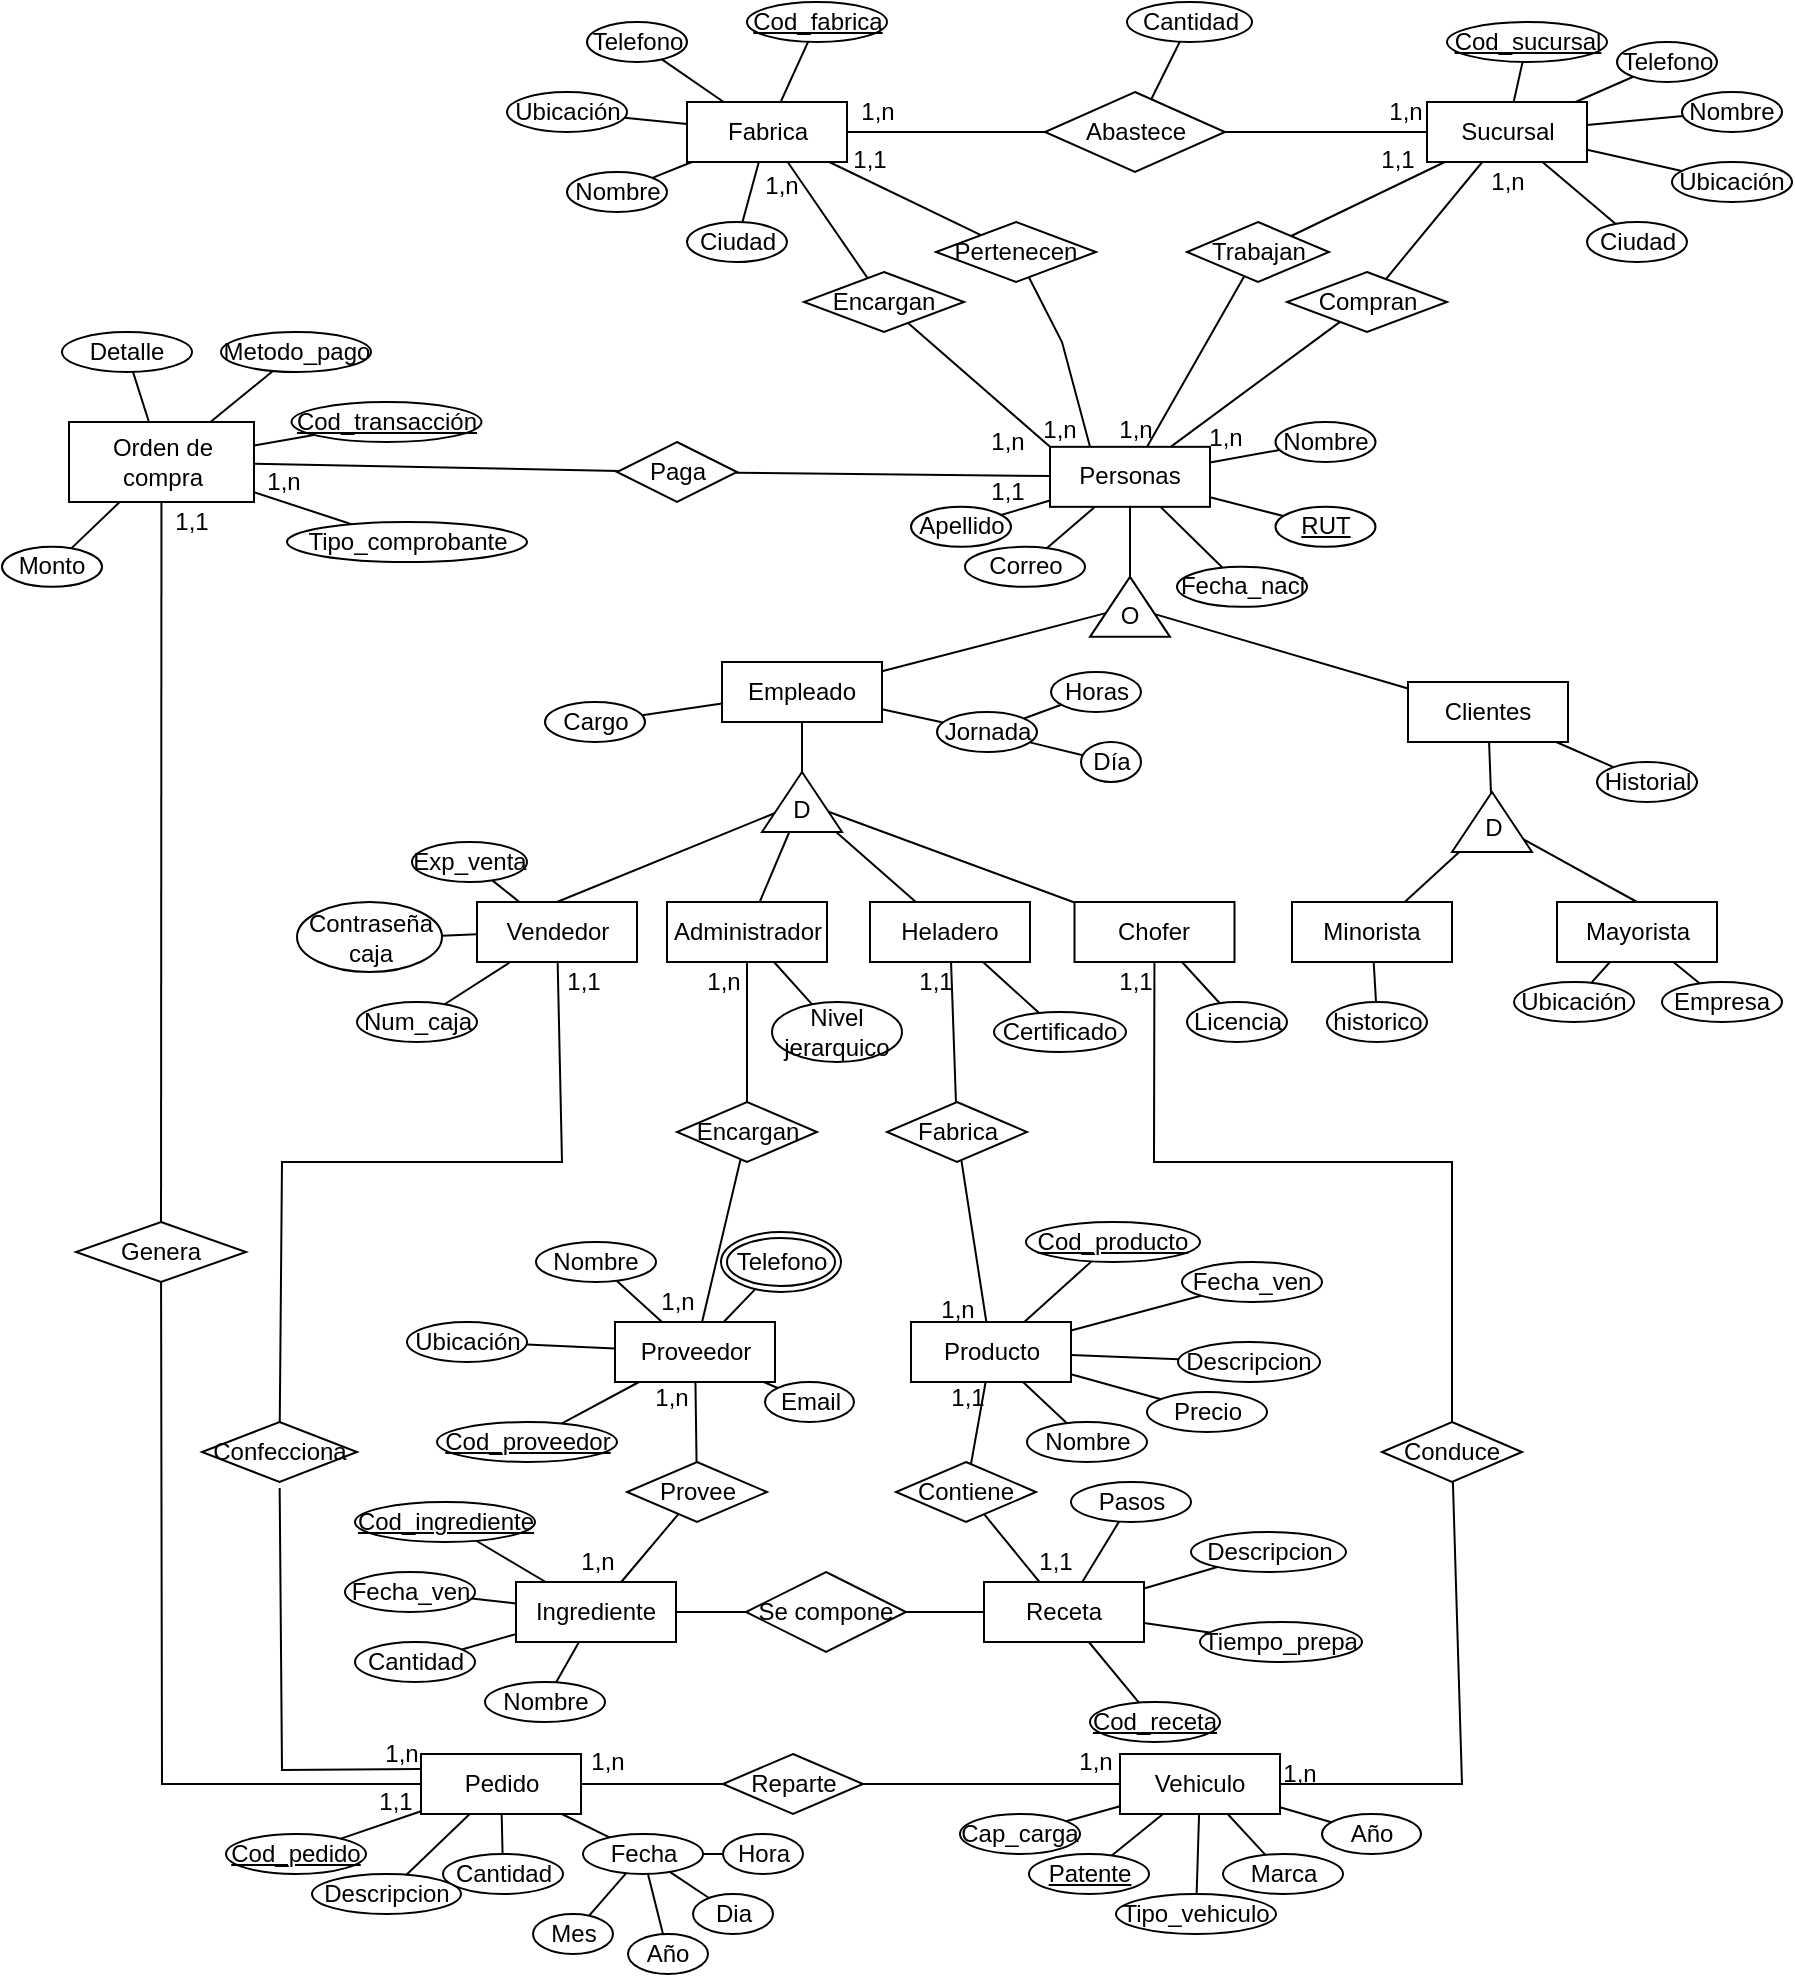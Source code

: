 <mxfile version="21.3.8" type="device">
  <diagram name="Página-1" id="jwAK9uukY3M1FDaXMniS">
    <mxGraphModel dx="2261" dy="756" grid="1" gridSize="10" guides="1" tooltips="1" connect="1" arrows="1" fold="1" page="1" pageScale="1" pageWidth="827" pageHeight="1169" math="0" shadow="0">
      <root>
        <mxCell id="0" />
        <mxCell id="1" parent="0" />
        <mxCell id="evNd5tsoBMQe8YD3A1kR-1" value="&lt;font style=&quot;vertical-align: inherit;&quot;&gt;&lt;font style=&quot;vertical-align: inherit;&quot;&gt;Fabrica&lt;/font&gt;&lt;/font&gt;" style="whiteSpace=wrap;html=1;align=center;" parent="1" vertex="1">
          <mxGeometry x="242.5" y="100" width="80" height="30" as="geometry" />
        </mxCell>
        <mxCell id="evNd5tsoBMQe8YD3A1kR-2" value="&lt;font style=&quot;vertical-align: inherit;&quot;&gt;&lt;font style=&quot;vertical-align: inherit;&quot;&gt;Sucursal&lt;br&gt;&lt;/font&gt;&lt;/font&gt;" style="whiteSpace=wrap;html=1;align=center;" parent="1" vertex="1">
          <mxGeometry x="612.5" y="100" width="80" height="30" as="geometry" />
        </mxCell>
        <mxCell id="evNd5tsoBMQe8YD3A1kR-3" value="&lt;font style=&quot;vertical-align: inherit;&quot;&gt;&lt;font style=&quot;vertical-align: inherit;&quot;&gt;Abastece&lt;/font&gt;&lt;/font&gt;" style="shape=rhombus;perimeter=rhombusPerimeter;whiteSpace=wrap;html=1;align=center;" parent="1" vertex="1">
          <mxGeometry x="421.5" y="95" width="90" height="40" as="geometry" />
        </mxCell>
        <mxCell id="evNd5tsoBMQe8YD3A1kR-5" value="&lt;font style=&quot;vertical-align: inherit;&quot;&gt;&lt;font style=&quot;vertical-align: inherit;&quot;&gt;&lt;font style=&quot;vertical-align: inherit;&quot;&gt;&lt;font style=&quot;vertical-align: inherit;&quot;&gt;&lt;font style=&quot;vertical-align: inherit;&quot;&gt;&lt;font style=&quot;vertical-align: inherit;&quot;&gt;Pertenecen&lt;/font&gt;&lt;/font&gt;&lt;/font&gt;&lt;/font&gt;&lt;/font&gt;&lt;/font&gt;" style="shape=rhombus;perimeter=rhombusPerimeter;whiteSpace=wrap;html=1;align=center;" parent="1" vertex="1">
          <mxGeometry x="367" y="160" width="80" height="30" as="geometry" />
        </mxCell>
        <mxCell id="evNd5tsoBMQe8YD3A1kR-6" value="" style="endArrow=none;html=1;rounded=0;" parent="1" source="evNd5tsoBMQe8YD3A1kR-3" target="evNd5tsoBMQe8YD3A1kR-2" edge="1">
          <mxGeometry relative="1" as="geometry">
            <mxPoint x="382.5" y="300" as="sourcePoint" />
            <mxPoint x="542.5" y="300" as="targetPoint" />
          </mxGeometry>
        </mxCell>
        <mxCell id="evNd5tsoBMQe8YD3A1kR-7" value="" style="endArrow=none;html=1;rounded=0;" parent="1" source="evNd5tsoBMQe8YD3A1kR-1" target="evNd5tsoBMQe8YD3A1kR-3" edge="1">
          <mxGeometry relative="1" as="geometry">
            <mxPoint x="382.5" y="300" as="sourcePoint" />
            <mxPoint x="542.5" y="300" as="targetPoint" />
          </mxGeometry>
        </mxCell>
        <mxCell id="evNd5tsoBMQe8YD3A1kR-8" value="" style="endArrow=none;html=1;rounded=0;" parent="1" source="XzaRd1j-h2BiTwVMXHG0-2" target="evNd5tsoBMQe8YD3A1kR-2" edge="1">
          <mxGeometry relative="1" as="geometry">
            <mxPoint x="550" y="200" as="sourcePoint" />
            <mxPoint x="542.5" y="300" as="targetPoint" />
          </mxGeometry>
        </mxCell>
        <mxCell id="evNd5tsoBMQe8YD3A1kR-9" value="" style="endArrow=none;html=1;rounded=0;" parent="1" source="evNd5tsoBMQe8YD3A1kR-1" target="evNd5tsoBMQe8YD3A1kR-5" edge="1">
          <mxGeometry relative="1" as="geometry">
            <mxPoint x="382.5" y="300" as="sourcePoint" />
            <mxPoint x="542.5" y="300" as="targetPoint" />
          </mxGeometry>
        </mxCell>
        <mxCell id="evNd5tsoBMQe8YD3A1kR-10" value="" style="triangle;whiteSpace=wrap;html=1;rotation=-90;" parent="1" vertex="1">
          <mxGeometry x="449" y="332.42" width="30" height="40" as="geometry" />
        </mxCell>
        <mxCell id="evNd5tsoBMQe8YD3A1kR-11" value="" style="endArrow=none;html=1;rounded=0;exitX=0.25;exitY=0;exitDx=0;exitDy=0;" parent="1" source="evNd5tsoBMQe8YD3A1kR-13" target="evNd5tsoBMQe8YD3A1kR-5" edge="1">
          <mxGeometry relative="1" as="geometry">
            <mxPoint x="394.5" y="300" as="sourcePoint" />
            <mxPoint x="554.5" y="300" as="targetPoint" />
            <Array as="points">
              <mxPoint x="430" y="220" />
            </Array>
          </mxGeometry>
        </mxCell>
        <mxCell id="evNd5tsoBMQe8YD3A1kR-13" value="&lt;font style=&quot;vertical-align: inherit;&quot;&gt;&lt;font style=&quot;vertical-align: inherit;&quot;&gt;&lt;font style=&quot;vertical-align: inherit;&quot;&gt;&lt;font style=&quot;vertical-align: inherit;&quot;&gt;Personas&lt;/font&gt;&lt;/font&gt;&lt;/font&gt;&lt;/font&gt;" style="whiteSpace=wrap;html=1;align=center;" parent="1" vertex="1">
          <mxGeometry x="424" y="272.42" width="80" height="30" as="geometry" />
        </mxCell>
        <mxCell id="evNd5tsoBMQe8YD3A1kR-15" value="" style="endArrow=none;html=1;rounded=0;" parent="1" source="evNd5tsoBMQe8YD3A1kR-13" target="evNd5tsoBMQe8YD3A1kR-10" edge="1">
          <mxGeometry relative="1" as="geometry">
            <mxPoint x="368" y="302.42" as="sourcePoint" />
            <mxPoint x="452.89" y="407.585" as="targetPoint" />
          </mxGeometry>
        </mxCell>
        <mxCell id="evNd5tsoBMQe8YD3A1kR-17" value="" style="endArrow=none;html=1;rounded=0;" parent="1" source="evNd5tsoBMQe8YD3A1kR-10" target="XzaRd1j-h2BiTwVMXHG0-5" edge="1">
          <mxGeometry relative="1" as="geometry">
            <mxPoint x="383.5" y="360" as="sourcePoint" />
            <mxPoint x="468" y="410" as="targetPoint" />
          </mxGeometry>
        </mxCell>
        <mxCell id="evNd5tsoBMQe8YD3A1kR-19" value="" style="endArrow=none;html=1;rounded=0;entryX=0.5;entryY=0;entryDx=0;entryDy=0;" parent="1" source="XzaRd1j-h2BiTwVMXHG0-11" target="evNd5tsoBMQe8YD3A1kR-21" edge="1">
          <mxGeometry relative="1" as="geometry">
            <mxPoint x="200" y="520" as="sourcePoint" />
            <mxPoint x="172.5" y="570" as="targetPoint" />
          </mxGeometry>
        </mxCell>
        <mxCell id="evNd5tsoBMQe8YD3A1kR-20" value="" style="endArrow=none;html=1;rounded=0;entryX=0.5;entryY=0;entryDx=0;entryDy=0;" parent="1" source="XzaRd1j-h2BiTwVMXHG0-13" target="evNd5tsoBMQe8YD3A1kR-22" edge="1">
          <mxGeometry relative="1" as="geometry">
            <mxPoint x="733" y="560" as="sourcePoint" />
            <mxPoint x="732.5" y="570" as="targetPoint" />
          </mxGeometry>
        </mxCell>
        <mxCell id="evNd5tsoBMQe8YD3A1kR-21" value="&lt;font style=&quot;vertical-align: inherit;&quot;&gt;&lt;font style=&quot;vertical-align: inherit;&quot;&gt;&lt;font style=&quot;vertical-align: inherit;&quot;&gt;&lt;font style=&quot;vertical-align: inherit;&quot;&gt;&lt;font style=&quot;vertical-align: inherit;&quot;&gt;&lt;font style=&quot;vertical-align: inherit;&quot;&gt;Vendedor&lt;/font&gt;&lt;/font&gt;&lt;/font&gt;&lt;/font&gt;&lt;/font&gt;&lt;/font&gt;" style="whiteSpace=wrap;html=1;align=center;" parent="1" vertex="1">
          <mxGeometry x="137.5" y="500" width="80" height="30" as="geometry" />
        </mxCell>
        <mxCell id="evNd5tsoBMQe8YD3A1kR-22" value="&lt;font style=&quot;vertical-align: inherit;&quot;&gt;&lt;font style=&quot;vertical-align: inherit;&quot;&gt;&lt;font style=&quot;vertical-align: inherit;&quot;&gt;&lt;font style=&quot;vertical-align: inherit;&quot;&gt;&lt;font style=&quot;vertical-align: inherit;&quot;&gt;&lt;font style=&quot;vertical-align: inherit;&quot;&gt;Mayorista&lt;/font&gt;&lt;/font&gt;&lt;/font&gt;&lt;/font&gt;&lt;/font&gt;&lt;/font&gt;" style="whiteSpace=wrap;html=1;align=center;" parent="1" vertex="1">
          <mxGeometry x="677.5" y="500" width="80" height="30" as="geometry" />
        </mxCell>
        <mxCell id="evNd5tsoBMQe8YD3A1kR-23" value="&lt;font style=&quot;vertical-align: inherit;&quot;&gt;&lt;font style=&quot;vertical-align: inherit;&quot;&gt;&lt;font style=&quot;vertical-align: inherit;&quot;&gt;&lt;font style=&quot;vertical-align: inherit;&quot;&gt;&lt;font style=&quot;vertical-align: inherit;&quot;&gt;&lt;font style=&quot;vertical-align: inherit;&quot;&gt;Administrador&lt;/font&gt;&lt;/font&gt;&lt;/font&gt;&lt;/font&gt;&lt;/font&gt;&lt;/font&gt;" style="whiteSpace=wrap;html=1;align=center;" parent="1" vertex="1">
          <mxGeometry x="232.5" y="500" width="80" height="30" as="geometry" />
        </mxCell>
        <mxCell id="evNd5tsoBMQe8YD3A1kR-24" value="&lt;font style=&quot;vertical-align: inherit;&quot;&gt;&lt;font style=&quot;vertical-align: inherit;&quot;&gt;&lt;font style=&quot;vertical-align: inherit;&quot;&gt;&lt;font style=&quot;vertical-align: inherit;&quot;&gt;&lt;font style=&quot;vertical-align: inherit;&quot;&gt;&lt;font style=&quot;vertical-align: inherit;&quot;&gt;Heladero&lt;/font&gt;&lt;/font&gt;&lt;/font&gt;&lt;/font&gt;&lt;/font&gt;&lt;/font&gt;" style="whiteSpace=wrap;html=1;align=center;" parent="1" vertex="1">
          <mxGeometry x="334" y="500" width="80" height="30" as="geometry" />
        </mxCell>
        <mxCell id="evNd5tsoBMQe8YD3A1kR-25" value="&lt;font style=&quot;vertical-align: inherit;&quot;&gt;&lt;font style=&quot;vertical-align: inherit;&quot;&gt;&lt;font style=&quot;vertical-align: inherit;&quot;&gt;&lt;font style=&quot;vertical-align: inherit;&quot;&gt;&lt;font style=&quot;vertical-align: inherit;&quot;&gt;&lt;font style=&quot;vertical-align: inherit;&quot;&gt;Chofer&lt;/font&gt;&lt;/font&gt;&lt;/font&gt;&lt;/font&gt;&lt;/font&gt;&lt;/font&gt;" style="whiteSpace=wrap;html=1;align=center;" parent="1" vertex="1">
          <mxGeometry x="436.25" y="500" width="80" height="30" as="geometry" />
        </mxCell>
        <mxCell id="evNd5tsoBMQe8YD3A1kR-26" value="&lt;font style=&quot;vertical-align: inherit;&quot;&gt;&lt;font style=&quot;vertical-align: inherit;&quot;&gt;&lt;font style=&quot;vertical-align: inherit;&quot;&gt;&lt;font style=&quot;vertical-align: inherit;&quot;&gt;&lt;font style=&quot;vertical-align: inherit;&quot;&gt;&lt;font style=&quot;vertical-align: inherit;&quot;&gt;&lt;font style=&quot;vertical-align: inherit;&quot;&gt;&lt;font style=&quot;vertical-align: inherit;&quot;&gt;Minorista&lt;/font&gt;&lt;/font&gt;&lt;/font&gt;&lt;/font&gt;&lt;/font&gt;&lt;/font&gt;&lt;/font&gt;&lt;/font&gt;" style="whiteSpace=wrap;html=1;align=center;" parent="1" vertex="1">
          <mxGeometry x="545" y="500" width="80" height="30" as="geometry" />
        </mxCell>
        <mxCell id="evNd5tsoBMQe8YD3A1kR-27" value="" style="endArrow=none;html=1;rounded=0;" parent="1" source="XzaRd1j-h2BiTwVMXHG0-11" target="evNd5tsoBMQe8YD3A1kR-23" edge="1">
          <mxGeometry relative="1" as="geometry">
            <mxPoint x="302.16" y="560" as="sourcePoint" />
            <mxPoint x="302.16" y="570" as="targetPoint" />
          </mxGeometry>
        </mxCell>
        <mxCell id="evNd5tsoBMQe8YD3A1kR-28" value="" style="endArrow=none;html=1;rounded=0;" parent="1" source="evNd5tsoBMQe8YD3A1kR-24" target="XzaRd1j-h2BiTwVMXHG0-11" edge="1">
          <mxGeometry relative="1" as="geometry">
            <mxPoint x="412.16" y="570" as="sourcePoint" />
            <mxPoint x="412.16" y="560" as="targetPoint" />
          </mxGeometry>
        </mxCell>
        <mxCell id="evNd5tsoBMQe8YD3A1kR-29" value="" style="endArrow=none;html=1;rounded=0;" parent="1" source="XzaRd1j-h2BiTwVMXHG0-11" target="evNd5tsoBMQe8YD3A1kR-25" edge="1">
          <mxGeometry relative="1" as="geometry">
            <mxPoint x="522.16" y="560" as="sourcePoint" />
            <mxPoint x="522.16" y="570" as="targetPoint" />
          </mxGeometry>
        </mxCell>
        <mxCell id="evNd5tsoBMQe8YD3A1kR-30" value="" style="endArrow=none;html=1;rounded=0;" parent="1" source="XzaRd1j-h2BiTwVMXHG0-13" target="evNd5tsoBMQe8YD3A1kR-26" edge="1">
          <mxGeometry relative="1" as="geometry">
            <mxPoint x="632.16" y="560" as="sourcePoint" />
            <mxPoint x="632.16" y="570" as="targetPoint" />
          </mxGeometry>
        </mxCell>
        <mxCell id="evNd5tsoBMQe8YD3A1kR-31" value="&lt;font style=&quot;vertical-align: inherit;&quot;&gt;&lt;font style=&quot;vertical-align: inherit;&quot;&gt;&lt;font style=&quot;vertical-align: inherit;&quot;&gt;&lt;font style=&quot;vertical-align: inherit;&quot;&gt;&lt;font style=&quot;vertical-align: inherit;&quot;&gt;&lt;font style=&quot;vertical-align: inherit;&quot;&gt;Encargan&lt;/font&gt;&lt;/font&gt;&lt;/font&gt;&lt;/font&gt;&lt;/font&gt;&lt;/font&gt;" style="shape=rhombus;perimeter=rhombusPerimeter;whiteSpace=wrap;html=1;align=center;" parent="1" vertex="1">
          <mxGeometry x="237.5" y="600" width="70" height="30" as="geometry" />
        </mxCell>
        <mxCell id="evNd5tsoBMQe8YD3A1kR-32" value="" style="endArrow=none;html=1;rounded=0;" parent="1" source="evNd5tsoBMQe8YD3A1kR-23" target="evNd5tsoBMQe8YD3A1kR-31" edge="1">
          <mxGeometry relative="1" as="geometry">
            <mxPoint x="382.5" y="540" as="sourcePoint" />
            <mxPoint x="542.5" y="540" as="targetPoint" />
          </mxGeometry>
        </mxCell>
        <mxCell id="evNd5tsoBMQe8YD3A1kR-34" value="&lt;font style=&quot;vertical-align: inherit;&quot;&gt;&lt;font style=&quot;vertical-align: inherit;&quot;&gt;&lt;font style=&quot;vertical-align: inherit;&quot;&gt;&lt;font style=&quot;vertical-align: inherit;&quot;&gt;&lt;font style=&quot;vertical-align: inherit;&quot;&gt;&lt;font style=&quot;vertical-align: inherit;&quot;&gt;&lt;font style=&quot;vertical-align: inherit;&quot;&gt;&lt;font style=&quot;vertical-align: inherit;&quot;&gt;Confecciona&lt;/font&gt;&lt;/font&gt;&lt;/font&gt;&lt;/font&gt;&lt;/font&gt;&lt;/font&gt;&lt;/font&gt;&lt;/font&gt;" style="shape=rhombus;perimeter=rhombusPerimeter;whiteSpace=wrap;html=1;align=center;" parent="1" vertex="1">
          <mxGeometry y="760" width="77.5" height="30" as="geometry" />
        </mxCell>
        <mxCell id="evNd5tsoBMQe8YD3A1kR-36" value="" style="endArrow=none;html=1;rounded=0;" parent="1" source="evNd5tsoBMQe8YD3A1kR-34" target="evNd5tsoBMQe8YD3A1kR-21" edge="1">
          <mxGeometry relative="1" as="geometry">
            <mxPoint x="382.5" y="540" as="sourcePoint" />
            <mxPoint x="542.5" y="540" as="targetPoint" />
            <Array as="points">
              <mxPoint x="40" y="630" />
              <mxPoint x="180" y="630" />
            </Array>
          </mxGeometry>
        </mxCell>
        <mxCell id="evNd5tsoBMQe8YD3A1kR-37" value="&lt;font style=&quot;vertical-align: inherit;&quot;&gt;&lt;font style=&quot;vertical-align: inherit;&quot;&gt;&lt;font style=&quot;vertical-align: inherit;&quot;&gt;&lt;font style=&quot;vertical-align: inherit;&quot;&gt;&lt;font style=&quot;vertical-align: inherit;&quot;&gt;&lt;font style=&quot;vertical-align: inherit;&quot;&gt;&lt;font style=&quot;vertical-align: inherit;&quot;&gt;&lt;font style=&quot;vertical-align: inherit;&quot;&gt;Fabrica&lt;/font&gt;&lt;/font&gt;&lt;/font&gt;&lt;/font&gt;&lt;/font&gt;&lt;/font&gt;&lt;/font&gt;&lt;/font&gt;" style="shape=rhombus;perimeter=rhombusPerimeter;whiteSpace=wrap;html=1;align=center;" parent="1" vertex="1">
          <mxGeometry x="342.5" y="600" width="70" height="30" as="geometry" />
        </mxCell>
        <mxCell id="evNd5tsoBMQe8YD3A1kR-38" value="&lt;font style=&quot;vertical-align: inherit;&quot;&gt;&lt;font style=&quot;vertical-align: inherit;&quot;&gt;&lt;font style=&quot;vertical-align: inherit;&quot;&gt;&lt;font style=&quot;vertical-align: inherit;&quot;&gt;&lt;font style=&quot;vertical-align: inherit;&quot;&gt;&lt;font style=&quot;vertical-align: inherit;&quot;&gt;&lt;font style=&quot;vertical-align: inherit;&quot;&gt;&lt;font style=&quot;vertical-align: inherit;&quot;&gt;Conduce&lt;/font&gt;&lt;/font&gt;&lt;/font&gt;&lt;/font&gt;&lt;/font&gt;&lt;/font&gt;&lt;/font&gt;&lt;/font&gt;" style="shape=rhombus;perimeter=rhombusPerimeter;whiteSpace=wrap;html=1;align=center;" parent="1" vertex="1">
          <mxGeometry x="590" y="760" width="70" height="30" as="geometry" />
        </mxCell>
        <mxCell id="evNd5tsoBMQe8YD3A1kR-39" value="&lt;font style=&quot;vertical-align: inherit;&quot;&gt;&lt;font style=&quot;vertical-align: inherit;&quot;&gt;&lt;font style=&quot;vertical-align: inherit;&quot;&gt;&lt;font style=&quot;vertical-align: inherit;&quot;&gt;&lt;font style=&quot;vertical-align: inherit;&quot;&gt;&lt;font style=&quot;vertical-align: inherit;&quot;&gt;&lt;font style=&quot;vertical-align: inherit;&quot;&gt;&lt;font style=&quot;vertical-align: inherit;&quot;&gt;Producto&lt;/font&gt;&lt;/font&gt;&lt;/font&gt;&lt;/font&gt;&lt;/font&gt;&lt;/font&gt;&lt;/font&gt;&lt;/font&gt;" style="whiteSpace=wrap;html=1;align=center;" parent="1" vertex="1">
          <mxGeometry x="354.5" y="710" width="80" height="30" as="geometry" />
        </mxCell>
        <mxCell id="evNd5tsoBMQe8YD3A1kR-40" value="&lt;font style=&quot;vertical-align: inherit;&quot;&gt;&lt;font style=&quot;vertical-align: inherit;&quot;&gt;&lt;font style=&quot;vertical-align: inherit;&quot;&gt;&lt;font style=&quot;vertical-align: inherit;&quot;&gt;&lt;font style=&quot;vertical-align: inherit;&quot;&gt;&lt;font style=&quot;vertical-align: inherit;&quot;&gt;&lt;font style=&quot;vertical-align: inherit;&quot;&gt;&lt;font style=&quot;vertical-align: inherit;&quot;&gt;Proveedor&lt;/font&gt;&lt;/font&gt;&lt;/font&gt;&lt;/font&gt;&lt;/font&gt;&lt;/font&gt;&lt;/font&gt;&lt;/font&gt;" style="whiteSpace=wrap;html=1;align=center;" parent="1" vertex="1">
          <mxGeometry x="206.5" y="710" width="80" height="30" as="geometry" />
        </mxCell>
        <mxCell id="evNd5tsoBMQe8YD3A1kR-41" value="&lt;font style=&quot;vertical-align: inherit;&quot;&gt;&lt;font style=&quot;vertical-align: inherit;&quot;&gt;&lt;font style=&quot;vertical-align: inherit;&quot;&gt;&lt;font style=&quot;vertical-align: inherit;&quot;&gt;&lt;font style=&quot;vertical-align: inherit;&quot;&gt;&lt;font style=&quot;vertical-align: inherit;&quot;&gt;&lt;font style=&quot;vertical-align: inherit;&quot;&gt;&lt;font style=&quot;vertical-align: inherit;&quot;&gt;Pedido&lt;/font&gt;&lt;/font&gt;&lt;/font&gt;&lt;/font&gt;&lt;/font&gt;&lt;/font&gt;&lt;/font&gt;&lt;/font&gt;" style="whiteSpace=wrap;html=1;align=center;" parent="1" vertex="1">
          <mxGeometry x="109.5" y="926" width="80" height="30" as="geometry" />
        </mxCell>
        <mxCell id="evNd5tsoBMQe8YD3A1kR-42" value="&lt;font style=&quot;vertical-align: inherit;&quot;&gt;&lt;font style=&quot;vertical-align: inherit;&quot;&gt;&lt;font style=&quot;vertical-align: inherit;&quot;&gt;&lt;font style=&quot;vertical-align: inherit;&quot;&gt;&lt;font style=&quot;vertical-align: inherit;&quot;&gt;&lt;font style=&quot;vertical-align: inherit;&quot;&gt;&lt;font style=&quot;vertical-align: inherit;&quot;&gt;&lt;font style=&quot;vertical-align: inherit;&quot;&gt;&lt;font style=&quot;vertical-align: inherit;&quot;&gt;&lt;font style=&quot;vertical-align: inherit;&quot;&gt;Receta&lt;/font&gt;&lt;/font&gt;&lt;/font&gt;&lt;/font&gt;&lt;/font&gt;&lt;/font&gt;&lt;/font&gt;&lt;/font&gt;&lt;/font&gt;&lt;/font&gt;" style="whiteSpace=wrap;html=1;align=center;" parent="1" vertex="1">
          <mxGeometry x="391" y="840" width="80" height="30" as="geometry" />
        </mxCell>
        <mxCell id="evNd5tsoBMQe8YD3A1kR-43" value="&lt;font style=&quot;vertical-align: inherit;&quot;&gt;&lt;font style=&quot;vertical-align: inherit;&quot;&gt;&lt;font style=&quot;vertical-align: inherit;&quot;&gt;&lt;font style=&quot;vertical-align: inherit;&quot;&gt;&lt;font style=&quot;vertical-align: inherit;&quot;&gt;&lt;font style=&quot;vertical-align: inherit;&quot;&gt;&lt;font style=&quot;vertical-align: inherit;&quot;&gt;&lt;font style=&quot;vertical-align: inherit;&quot;&gt;&lt;font style=&quot;vertical-align: inherit;&quot;&gt;&lt;font style=&quot;vertical-align: inherit;&quot;&gt;Contiene&lt;/font&gt;&lt;/font&gt;&lt;/font&gt;&lt;/font&gt;&lt;/font&gt;&lt;/font&gt;&lt;/font&gt;&lt;/font&gt;&lt;/font&gt;&lt;/font&gt;" style="shape=rhombus;perimeter=rhombusPerimeter;whiteSpace=wrap;html=1;align=center;" parent="1" vertex="1">
          <mxGeometry x="347" y="780" width="70" height="30" as="geometry" />
        </mxCell>
        <mxCell id="evNd5tsoBMQe8YD3A1kR-44" value="" style="endArrow=none;html=1;rounded=0;" parent="1" source="evNd5tsoBMQe8YD3A1kR-37" target="evNd5tsoBMQe8YD3A1kR-24" edge="1">
          <mxGeometry relative="1" as="geometry">
            <mxPoint x="382.5" y="680" as="sourcePoint" />
            <mxPoint x="542.5" y="680" as="targetPoint" />
          </mxGeometry>
        </mxCell>
        <mxCell id="evNd5tsoBMQe8YD3A1kR-45" value="" style="endArrow=none;html=1;rounded=0;" parent="1" source="evNd5tsoBMQe8YD3A1kR-37" target="evNd5tsoBMQe8YD3A1kR-39" edge="1">
          <mxGeometry relative="1" as="geometry">
            <mxPoint x="382.5" y="630" as="sourcePoint" />
            <mxPoint x="542.5" y="630" as="targetPoint" />
          </mxGeometry>
        </mxCell>
        <mxCell id="evNd5tsoBMQe8YD3A1kR-46" value="" style="endArrow=none;html=1;rounded=0;" parent="1" source="evNd5tsoBMQe8YD3A1kR-25" target="evNd5tsoBMQe8YD3A1kR-38" edge="1">
          <mxGeometry relative="1" as="geometry">
            <mxPoint x="382.5" y="680" as="sourcePoint" />
            <mxPoint x="542.5" y="680" as="targetPoint" />
            <Array as="points">
              <mxPoint x="476" y="630" />
              <mxPoint x="625" y="630" />
            </Array>
          </mxGeometry>
        </mxCell>
        <mxCell id="evNd5tsoBMQe8YD3A1kR-47" value="" style="endArrow=none;html=1;rounded=0;" parent="1" source="evNd5tsoBMQe8YD3A1kR-31" target="evNd5tsoBMQe8YD3A1kR-40" edge="1">
          <mxGeometry relative="1" as="geometry">
            <mxPoint x="382.5" y="630" as="sourcePoint" />
            <mxPoint x="542.5" y="630" as="targetPoint" />
          </mxGeometry>
        </mxCell>
        <mxCell id="evNd5tsoBMQe8YD3A1kR-48" value="" style="endArrow=none;html=1;rounded=0;entryX=0;entryY=0.25;entryDx=0;entryDy=0;" parent="1" target="evNd5tsoBMQe8YD3A1kR-41" edge="1">
          <mxGeometry relative="1" as="geometry">
            <mxPoint x="38.837" y="792.966" as="sourcePoint" />
            <mxPoint x="156.5" y="1000.5" as="targetPoint" />
            <Array as="points">
              <mxPoint x="40" y="934" />
            </Array>
          </mxGeometry>
        </mxCell>
        <mxCell id="evNd5tsoBMQe8YD3A1kR-49" value="" style="endArrow=none;html=1;rounded=0;" parent="1" source="evNd5tsoBMQe8YD3A1kR-39" target="evNd5tsoBMQe8YD3A1kR-43" edge="1">
          <mxGeometry relative="1" as="geometry">
            <mxPoint x="351.5" y="550" as="sourcePoint" />
            <mxPoint x="511.5" y="550" as="targetPoint" />
          </mxGeometry>
        </mxCell>
        <mxCell id="evNd5tsoBMQe8YD3A1kR-50" value="" style="endArrow=none;html=1;rounded=0;" parent="1" source="evNd5tsoBMQe8YD3A1kR-42" target="evNd5tsoBMQe8YD3A1kR-43" edge="1">
          <mxGeometry relative="1" as="geometry">
            <mxPoint x="352" y="690" as="sourcePoint" />
            <mxPoint x="512" y="690" as="targetPoint" />
          </mxGeometry>
        </mxCell>
        <mxCell id="evNd5tsoBMQe8YD3A1kR-51" value="&lt;font style=&quot;vertical-align: inherit;&quot;&gt;&lt;font style=&quot;vertical-align: inherit;&quot;&gt;&lt;font style=&quot;vertical-align: inherit;&quot;&gt;&lt;font style=&quot;vertical-align: inherit;&quot;&gt;&lt;font style=&quot;vertical-align: inherit;&quot;&gt;&lt;font style=&quot;vertical-align: inherit;&quot;&gt;&lt;font style=&quot;vertical-align: inherit;&quot;&gt;&lt;font style=&quot;vertical-align: inherit;&quot;&gt;&lt;font style=&quot;vertical-align: inherit;&quot;&gt;&lt;font style=&quot;vertical-align: inherit;&quot;&gt;&lt;font style=&quot;vertical-align: inherit;&quot;&gt;&lt;font style=&quot;vertical-align: inherit;&quot;&gt;Provee&lt;/font&gt;&lt;/font&gt;&lt;/font&gt;&lt;/font&gt;&lt;/font&gt;&lt;/font&gt;&lt;/font&gt;&lt;/font&gt;&lt;/font&gt;&lt;/font&gt;&lt;/font&gt;&lt;/font&gt;" style="shape=rhombus;perimeter=rhombusPerimeter;whiteSpace=wrap;html=1;align=center;" parent="1" vertex="1">
          <mxGeometry x="212.5" y="780" width="70" height="30" as="geometry" />
        </mxCell>
        <mxCell id="evNd5tsoBMQe8YD3A1kR-53" value="&lt;font style=&quot;vertical-align: inherit;&quot;&gt;&lt;font style=&quot;vertical-align: inherit;&quot;&gt;&lt;font style=&quot;vertical-align: inherit;&quot;&gt;&lt;font style=&quot;vertical-align: inherit;&quot;&gt;&lt;font style=&quot;vertical-align: inherit;&quot;&gt;&lt;font style=&quot;vertical-align: inherit;&quot;&gt;&lt;font style=&quot;vertical-align: inherit;&quot;&gt;&lt;font style=&quot;vertical-align: inherit;&quot;&gt;&lt;font style=&quot;vertical-align: inherit;&quot;&gt;&lt;font style=&quot;vertical-align: inherit;&quot;&gt;Ingrediente&lt;/font&gt;&lt;/font&gt;&lt;/font&gt;&lt;/font&gt;&lt;/font&gt;&lt;/font&gt;&lt;/font&gt;&lt;/font&gt;&lt;/font&gt;&lt;/font&gt;" style="whiteSpace=wrap;html=1;align=center;" parent="1" vertex="1">
          <mxGeometry x="157" y="840" width="80" height="30" as="geometry" />
        </mxCell>
        <mxCell id="evNd5tsoBMQe8YD3A1kR-54" value="" style="endArrow=none;html=1;rounded=0;" parent="1" source="evNd5tsoBMQe8YD3A1kR-40" target="evNd5tsoBMQe8YD3A1kR-51" edge="1">
          <mxGeometry relative="1" as="geometry">
            <mxPoint x="351.5" y="620" as="sourcePoint" />
            <mxPoint x="511.5" y="620" as="targetPoint" />
          </mxGeometry>
        </mxCell>
        <mxCell id="evNd5tsoBMQe8YD3A1kR-55" value="" style="endArrow=none;html=1;rounded=0;" parent="1" source="evNd5tsoBMQe8YD3A1kR-51" target="evNd5tsoBMQe8YD3A1kR-53" edge="1">
          <mxGeometry relative="1" as="geometry">
            <mxPoint x="352" y="760" as="sourcePoint" />
            <mxPoint x="512" y="760" as="targetPoint" />
          </mxGeometry>
        </mxCell>
        <mxCell id="evNd5tsoBMQe8YD3A1kR-56" value="" style="endArrow=none;html=1;rounded=0;" parent="1" source="evNd5tsoBMQe8YD3A1kR-53" target="evNd5tsoBMQe8YD3A1kR-57" edge="1">
          <mxGeometry relative="1" as="geometry">
            <mxPoint x="352" y="760" as="sourcePoint" />
            <mxPoint x="272" y="855" as="targetPoint" />
          </mxGeometry>
        </mxCell>
        <mxCell id="evNd5tsoBMQe8YD3A1kR-57" value="&lt;font style=&quot;vertical-align: inherit;&quot;&gt;&lt;font style=&quot;vertical-align: inherit;&quot;&gt;&lt;font style=&quot;vertical-align: inherit;&quot;&gt;&lt;font style=&quot;vertical-align: inherit;&quot;&gt;&lt;font style=&quot;vertical-align: inherit;&quot;&gt;&lt;font style=&quot;vertical-align: inherit;&quot;&gt;&lt;font style=&quot;vertical-align: inherit;&quot;&gt;&lt;font style=&quot;vertical-align: inherit;&quot;&gt;&lt;font style=&quot;vertical-align: inherit;&quot;&gt;&lt;font style=&quot;vertical-align: inherit;&quot;&gt;&lt;font style=&quot;vertical-align: inherit;&quot;&gt;&lt;font style=&quot;vertical-align: inherit;&quot;&gt;&lt;font style=&quot;vertical-align: inherit;&quot;&gt;&lt;font style=&quot;vertical-align: inherit;&quot;&gt;Se compone&lt;/font&gt;&lt;/font&gt;&lt;/font&gt;&lt;/font&gt;&lt;/font&gt;&lt;/font&gt;&lt;/font&gt;&lt;/font&gt;&lt;/font&gt;&lt;/font&gt;&lt;/font&gt;&lt;/font&gt;&lt;/font&gt;&lt;/font&gt;" style="shape=rhombus;perimeter=rhombusPerimeter;whiteSpace=wrap;html=1;align=center;" parent="1" vertex="1">
          <mxGeometry x="272" y="835" width="80" height="40" as="geometry" />
        </mxCell>
        <mxCell id="evNd5tsoBMQe8YD3A1kR-58" value="" style="endArrow=none;html=1;rounded=0;" parent="1" source="evNd5tsoBMQe8YD3A1kR-57" target="evNd5tsoBMQe8YD3A1kR-42" edge="1">
          <mxGeometry relative="1" as="geometry">
            <mxPoint x="387" y="760" as="sourcePoint" />
            <mxPoint x="547" y="760" as="targetPoint" />
          </mxGeometry>
        </mxCell>
        <mxCell id="evNd5tsoBMQe8YD3A1kR-60" value="&lt;font style=&quot;vertical-align: inherit;&quot;&gt;&lt;font style=&quot;vertical-align: inherit;&quot;&gt;&lt;font style=&quot;vertical-align: inherit;&quot;&gt;&lt;font style=&quot;vertical-align: inherit;&quot;&gt;&lt;font style=&quot;vertical-align: inherit;&quot;&gt;&lt;font style=&quot;vertical-align: inherit;&quot;&gt;&lt;font style=&quot;vertical-align: inherit;&quot;&gt;&lt;font style=&quot;vertical-align: inherit;&quot;&gt;&lt;font style=&quot;vertical-align: inherit;&quot;&gt;&lt;font style=&quot;vertical-align: inherit;&quot;&gt;&lt;font style=&quot;vertical-align: inherit;&quot;&gt;&lt;font style=&quot;vertical-align: inherit;&quot;&gt;&lt;font style=&quot;vertical-align: inherit;&quot;&gt;&lt;font style=&quot;vertical-align: inherit;&quot;&gt;&lt;font style=&quot;vertical-align: inherit;&quot;&gt;&lt;font style=&quot;vertical-align: inherit;&quot;&gt;Genera&lt;/font&gt;&lt;/font&gt;&lt;/font&gt;&lt;/font&gt;&lt;/font&gt;&lt;/font&gt;&lt;/font&gt;&lt;/font&gt;&lt;/font&gt;&lt;/font&gt;&lt;/font&gt;&lt;/font&gt;&lt;/font&gt;&lt;/font&gt;&lt;/font&gt;&lt;/font&gt;" style="shape=rhombus;perimeter=rhombusPerimeter;whiteSpace=wrap;html=1;align=center;" parent="1" vertex="1">
          <mxGeometry x="-63" y="660" width="85" height="30" as="geometry" />
        </mxCell>
        <mxCell id="evNd5tsoBMQe8YD3A1kR-61" value="" style="endArrow=none;html=1;rounded=0;" parent="1" source="evNd5tsoBMQe8YD3A1kR-41" target="evNd5tsoBMQe8YD3A1kR-60" edge="1">
          <mxGeometry relative="1" as="geometry">
            <mxPoint x="132.5" y="773.049" as="sourcePoint" />
            <mxPoint x="-20" y="730" as="targetPoint" />
            <Array as="points">
              <mxPoint x="-20" y="941" />
            </Array>
          </mxGeometry>
        </mxCell>
        <mxCell id="evNd5tsoBMQe8YD3A1kR-65" value="&lt;font style=&quot;vertical-align: inherit;&quot;&gt;&lt;font style=&quot;vertical-align: inherit;&quot;&gt;&lt;font style=&quot;vertical-align: inherit;&quot;&gt;&lt;font style=&quot;vertical-align: inherit;&quot;&gt;&lt;font style=&quot;vertical-align: inherit;&quot;&gt;&lt;font style=&quot;vertical-align: inherit;&quot;&gt;&lt;font style=&quot;vertical-align: inherit;&quot;&gt;&lt;font style=&quot;vertical-align: inherit;&quot;&gt;&lt;font style=&quot;vertical-align: inherit;&quot;&gt;&lt;font style=&quot;vertical-align: inherit;&quot;&gt;Vehiculo&lt;/font&gt;&lt;/font&gt;&lt;/font&gt;&lt;/font&gt;&lt;/font&gt;&lt;/font&gt;&lt;/font&gt;&lt;/font&gt;&lt;/font&gt;&lt;/font&gt;" style="whiteSpace=wrap;html=1;align=center;" parent="1" vertex="1">
          <mxGeometry x="459" y="926" width="80" height="30" as="geometry" />
        </mxCell>
        <mxCell id="evNd5tsoBMQe8YD3A1kR-66" value="" style="endArrow=none;html=1;rounded=0;" parent="1" source="evNd5tsoBMQe8YD3A1kR-65" target="evNd5tsoBMQe8YD3A1kR-38" edge="1">
          <mxGeometry relative="1" as="geometry">
            <mxPoint x="192.5" y="590" as="sourcePoint" />
            <mxPoint x="352.5" y="590" as="targetPoint" />
            <Array as="points">
              <mxPoint x="630" y="941" />
            </Array>
          </mxGeometry>
        </mxCell>
        <mxCell id="evNd5tsoBMQe8YD3A1kR-67" value="" style="endArrow=none;html=1;rounded=0;" parent="1" source="evNd5tsoBMQe8YD3A1kR-41" target="evNd5tsoBMQe8YD3A1kR-69" edge="1">
          <mxGeometry relative="1" as="geometry">
            <mxPoint x="121" y="676" as="sourcePoint" />
            <mxPoint x="191" y="676" as="targetPoint" />
          </mxGeometry>
        </mxCell>
        <mxCell id="evNd5tsoBMQe8YD3A1kR-69" value="&lt;font style=&quot;vertical-align: inherit;&quot;&gt;&lt;font style=&quot;vertical-align: inherit;&quot;&gt;&lt;font style=&quot;vertical-align: inherit;&quot;&gt;&lt;font style=&quot;vertical-align: inherit;&quot;&gt;&lt;font style=&quot;vertical-align: inherit;&quot;&gt;&lt;font style=&quot;vertical-align: inherit;&quot;&gt;&lt;font style=&quot;vertical-align: inherit;&quot;&gt;&lt;font style=&quot;vertical-align: inherit;&quot;&gt;&lt;font style=&quot;vertical-align: inherit;&quot;&gt;&lt;font style=&quot;vertical-align: inherit;&quot;&gt;&lt;font style=&quot;vertical-align: inherit;&quot;&gt;&lt;font style=&quot;vertical-align: inherit;&quot;&gt;&lt;font style=&quot;vertical-align: inherit;&quot;&gt;&lt;font style=&quot;vertical-align: inherit;&quot;&gt;Reparte&lt;/font&gt;&lt;/font&gt;&lt;/font&gt;&lt;/font&gt;&lt;/font&gt;&lt;/font&gt;&lt;/font&gt;&lt;/font&gt;&lt;/font&gt;&lt;/font&gt;&lt;/font&gt;&lt;/font&gt;&lt;/font&gt;&lt;/font&gt;" style="shape=rhombus;perimeter=rhombusPerimeter;whiteSpace=wrap;html=1;align=center;" parent="1" vertex="1">
          <mxGeometry x="260.5" y="926" width="70" height="30" as="geometry" />
        </mxCell>
        <mxCell id="evNd5tsoBMQe8YD3A1kR-70" value="" style="endArrow=none;html=1;rounded=0;" parent="1" source="evNd5tsoBMQe8YD3A1kR-69" target="evNd5tsoBMQe8YD3A1kR-65" edge="1">
          <mxGeometry relative="1" as="geometry">
            <mxPoint x="261" y="621" as="sourcePoint" />
            <mxPoint x="421" y="621" as="targetPoint" />
          </mxGeometry>
        </mxCell>
        <mxCell id="JgR8hPMslYkNpSHdRMmN-1" value="&lt;font style=&quot;vertical-align: inherit;&quot;&gt;&lt;font style=&quot;vertical-align: inherit;&quot;&gt;Telefono&lt;/font&gt;&lt;/font&gt;" style="ellipse;whiteSpace=wrap;html=1;align=center;" parent="1" vertex="1">
          <mxGeometry x="192.5" y="60" width="50" height="20" as="geometry" />
        </mxCell>
        <mxCell id="JgR8hPMslYkNpSHdRMmN-2" value="&lt;font style=&quot;vertical-align: inherit;&quot;&gt;&lt;font style=&quot;vertical-align: inherit;&quot;&gt;&lt;font style=&quot;vertical-align: inherit;&quot;&gt;&lt;font style=&quot;vertical-align: inherit;&quot;&gt;Nombre&lt;/font&gt;&lt;/font&gt;&lt;/font&gt;&lt;/font&gt;" style="ellipse;whiteSpace=wrap;html=1;align=center;" parent="1" vertex="1">
          <mxGeometry x="182.5" y="135" width="50" height="20" as="geometry" />
        </mxCell>
        <mxCell id="JgR8hPMslYkNpSHdRMmN-3" value="&lt;font style=&quot;vertical-align: inherit;&quot;&gt;&lt;font style=&quot;vertical-align: inherit;&quot;&gt;&lt;font style=&quot;vertical-align: inherit;&quot;&gt;&lt;font style=&quot;vertical-align: inherit;&quot;&gt;Ciudad&lt;/font&gt;&lt;/font&gt;&lt;/font&gt;&lt;/font&gt;" style="ellipse;whiteSpace=wrap;html=1;align=center;" parent="1" vertex="1">
          <mxGeometry x="242.5" y="160" width="50" height="20" as="geometry" />
        </mxCell>
        <mxCell id="JgR8hPMslYkNpSHdRMmN-4" value="&lt;font style=&quot;vertical-align: inherit;&quot;&gt;&lt;font style=&quot;vertical-align: inherit;&quot;&gt;&lt;font style=&quot;vertical-align: inherit;&quot;&gt;&lt;font style=&quot;vertical-align: inherit;&quot;&gt;Ubicación&lt;/font&gt;&lt;/font&gt;&lt;/font&gt;&lt;/font&gt;" style="ellipse;whiteSpace=wrap;html=1;align=center;" parent="1" vertex="1">
          <mxGeometry x="152.5" y="95" width="60" height="20" as="geometry" />
        </mxCell>
        <mxCell id="JgR8hPMslYkNpSHdRMmN-5" value="&lt;font style=&quot;vertical-align: inherit;&quot;&gt;&lt;font style=&quot;vertical-align: inherit;&quot;&gt;&lt;font style=&quot;vertical-align: inherit;&quot;&gt;&lt;font style=&quot;vertical-align: inherit;&quot;&gt;&lt;font style=&quot;vertical-align: inherit;&quot;&gt;&lt;font style=&quot;vertical-align: inherit;&quot;&gt;&lt;u&gt;Cod_fabrica&lt;/u&gt;&lt;/font&gt;&lt;/font&gt;&lt;/font&gt;&lt;/font&gt;&lt;/font&gt;&lt;/font&gt;" style="ellipse;whiteSpace=wrap;html=1;align=center;" parent="1" vertex="1">
          <mxGeometry x="272.5" y="50" width="70" height="20" as="geometry" />
        </mxCell>
        <mxCell id="JgR8hPMslYkNpSHdRMmN-6" value="" style="endArrow=none;html=1;rounded=0;" parent="1" source="JgR8hPMslYkNpSHdRMmN-5" target="evNd5tsoBMQe8YD3A1kR-1" edge="1">
          <mxGeometry relative="1" as="geometry">
            <mxPoint x="362.5" y="250" as="sourcePoint" />
            <mxPoint x="522.5" y="250" as="targetPoint" />
          </mxGeometry>
        </mxCell>
        <mxCell id="JgR8hPMslYkNpSHdRMmN-7" value="" style="endArrow=none;html=1;rounded=0;" parent="1" source="JgR8hPMslYkNpSHdRMmN-1" target="evNd5tsoBMQe8YD3A1kR-1" edge="1">
          <mxGeometry relative="1" as="geometry">
            <mxPoint x="362.5" y="250" as="sourcePoint" />
            <mxPoint x="522.5" y="250" as="targetPoint" />
          </mxGeometry>
        </mxCell>
        <mxCell id="JgR8hPMslYkNpSHdRMmN-8" value="" style="endArrow=none;html=1;rounded=0;" parent="1" source="JgR8hPMslYkNpSHdRMmN-4" target="evNd5tsoBMQe8YD3A1kR-1" edge="1">
          <mxGeometry relative="1" as="geometry">
            <mxPoint x="362.5" y="250" as="sourcePoint" />
            <mxPoint x="522.5" y="250" as="targetPoint" />
          </mxGeometry>
        </mxCell>
        <mxCell id="JgR8hPMslYkNpSHdRMmN-9" value="" style="endArrow=none;html=1;rounded=0;" parent="1" source="JgR8hPMslYkNpSHdRMmN-2" target="evNd5tsoBMQe8YD3A1kR-1" edge="1">
          <mxGeometry relative="1" as="geometry">
            <mxPoint x="362.5" y="250" as="sourcePoint" />
            <mxPoint x="522.5" y="250" as="targetPoint" />
          </mxGeometry>
        </mxCell>
        <mxCell id="JgR8hPMslYkNpSHdRMmN-10" value="" style="endArrow=none;html=1;rounded=0;" parent="1" source="evNd5tsoBMQe8YD3A1kR-1" target="JgR8hPMslYkNpSHdRMmN-3" edge="1">
          <mxGeometry relative="1" as="geometry">
            <mxPoint x="362.5" y="250" as="sourcePoint" />
            <mxPoint x="522.5" y="250" as="targetPoint" />
          </mxGeometry>
        </mxCell>
        <mxCell id="JgR8hPMslYkNpSHdRMmN-11" value="&lt;font style=&quot;vertical-align: inherit;&quot;&gt;&lt;font style=&quot;vertical-align: inherit;&quot;&gt;&lt;font style=&quot;vertical-align: inherit;&quot;&gt;&lt;font style=&quot;vertical-align: inherit;&quot;&gt;&lt;font style=&quot;vertical-align: inherit;&quot;&gt;&lt;font style=&quot;vertical-align: inherit;&quot;&gt;Ciudad&lt;/font&gt;&lt;/font&gt;&lt;/font&gt;&lt;/font&gt;&lt;/font&gt;&lt;/font&gt;" style="ellipse;whiteSpace=wrap;html=1;align=center;" parent="1" vertex="1">
          <mxGeometry x="692.5" y="160" width="50" height="20" as="geometry" />
        </mxCell>
        <mxCell id="JgR8hPMslYkNpSHdRMmN-12" value="&lt;font style=&quot;vertical-align: inherit;&quot;&gt;&lt;font style=&quot;vertical-align: inherit;&quot;&gt;&lt;font style=&quot;vertical-align: inherit;&quot;&gt;&lt;font style=&quot;vertical-align: inherit;&quot;&gt;&lt;font style=&quot;vertical-align: inherit;&quot;&gt;&lt;font style=&quot;vertical-align: inherit;&quot;&gt;&lt;font style=&quot;vertical-align: inherit;&quot;&gt;&lt;font style=&quot;vertical-align: inherit;&quot;&gt;Ubicación&lt;/font&gt;&lt;/font&gt;&lt;/font&gt;&lt;/font&gt;&lt;/font&gt;&lt;/font&gt;&lt;/font&gt;&lt;/font&gt;" style="ellipse;whiteSpace=wrap;html=1;align=center;" parent="1" vertex="1">
          <mxGeometry x="735" y="130" width="60" height="20" as="geometry" />
        </mxCell>
        <mxCell id="JgR8hPMslYkNpSHdRMmN-13" value="&lt;font style=&quot;vertical-align: inherit;&quot;&gt;&lt;font style=&quot;vertical-align: inherit;&quot;&gt;&lt;font style=&quot;vertical-align: inherit;&quot;&gt;&lt;font style=&quot;vertical-align: inherit;&quot;&gt;&lt;font style=&quot;vertical-align: inherit;&quot;&gt;&lt;font style=&quot;vertical-align: inherit;&quot;&gt;&lt;font style=&quot;vertical-align: inherit;&quot;&gt;&lt;font style=&quot;vertical-align: inherit;&quot;&gt;Nombre&lt;/font&gt;&lt;/font&gt;&lt;/font&gt;&lt;/font&gt;&lt;/font&gt;&lt;/font&gt;&lt;/font&gt;&lt;/font&gt;" style="ellipse;whiteSpace=wrap;html=1;align=center;" parent="1" vertex="1">
          <mxGeometry x="740" y="95" width="50" height="20" as="geometry" />
        </mxCell>
        <mxCell id="JgR8hPMslYkNpSHdRMmN-14" value="&lt;font style=&quot;vertical-align: inherit;&quot;&gt;&lt;font style=&quot;vertical-align: inherit;&quot;&gt;&lt;font style=&quot;vertical-align: inherit;&quot;&gt;&lt;font style=&quot;vertical-align: inherit;&quot;&gt;&lt;font style=&quot;vertical-align: inherit;&quot;&gt;&lt;font style=&quot;vertical-align: inherit;&quot;&gt;&lt;font style=&quot;vertical-align: inherit;&quot;&gt;&lt;font style=&quot;vertical-align: inherit;&quot;&gt;Telefono&lt;/font&gt;&lt;/font&gt;&lt;/font&gt;&lt;/font&gt;&lt;/font&gt;&lt;/font&gt;&lt;/font&gt;&lt;/font&gt;" style="ellipse;whiteSpace=wrap;html=1;align=center;" parent="1" vertex="1">
          <mxGeometry x="707.5" y="70" width="50" height="20" as="geometry" />
        </mxCell>
        <mxCell id="JgR8hPMslYkNpSHdRMmN-15" value="&lt;font style=&quot;vertical-align: inherit;&quot;&gt;&lt;font style=&quot;vertical-align: inherit;&quot;&gt;&lt;font style=&quot;vertical-align: inherit;&quot;&gt;&lt;font style=&quot;vertical-align: inherit;&quot;&gt;&lt;font style=&quot;vertical-align: inherit;&quot;&gt;&lt;font style=&quot;vertical-align: inherit;&quot;&gt;&lt;font style=&quot;vertical-align: inherit;&quot;&gt;&lt;font style=&quot;vertical-align: inherit;&quot;&gt;&lt;u&gt;Cod_sucursal&lt;/u&gt;&lt;/font&gt;&lt;/font&gt;&lt;/font&gt;&lt;/font&gt;&lt;/font&gt;&lt;/font&gt;&lt;/font&gt;&lt;/font&gt;" style="ellipse;whiteSpace=wrap;html=1;align=center;" parent="1" vertex="1">
          <mxGeometry x="622.5" y="60" width="80" height="20" as="geometry" />
        </mxCell>
        <mxCell id="JgR8hPMslYkNpSHdRMmN-16" value="" style="endArrow=none;html=1;rounded=0;" parent="1" source="JgR8hPMslYkNpSHdRMmN-11" target="evNd5tsoBMQe8YD3A1kR-2" edge="1">
          <mxGeometry relative="1" as="geometry">
            <mxPoint x="662.5" y="150" as="sourcePoint" />
            <mxPoint x="522.5" y="250" as="targetPoint" />
          </mxGeometry>
        </mxCell>
        <mxCell id="JgR8hPMslYkNpSHdRMmN-17" value="" style="endArrow=none;html=1;rounded=0;" parent="1" source="JgR8hPMslYkNpSHdRMmN-12" target="evNd5tsoBMQe8YD3A1kR-2" edge="1">
          <mxGeometry relative="1" as="geometry">
            <mxPoint x="362.5" y="250" as="sourcePoint" />
            <mxPoint x="522.5" y="250" as="targetPoint" />
          </mxGeometry>
        </mxCell>
        <mxCell id="JgR8hPMslYkNpSHdRMmN-18" value="" style="endArrow=none;html=1;rounded=0;" parent="1" source="JgR8hPMslYkNpSHdRMmN-13" target="evNd5tsoBMQe8YD3A1kR-2" edge="1">
          <mxGeometry relative="1" as="geometry">
            <mxPoint x="362.5" y="250" as="sourcePoint" />
            <mxPoint x="522.5" y="250" as="targetPoint" />
          </mxGeometry>
        </mxCell>
        <mxCell id="JgR8hPMslYkNpSHdRMmN-19" value="" style="endArrow=none;html=1;rounded=0;" parent="1" source="evNd5tsoBMQe8YD3A1kR-2" target="JgR8hPMslYkNpSHdRMmN-14" edge="1">
          <mxGeometry relative="1" as="geometry">
            <mxPoint x="362.5" y="250" as="sourcePoint" />
            <mxPoint x="522.5" y="250" as="targetPoint" />
          </mxGeometry>
        </mxCell>
        <mxCell id="JgR8hPMslYkNpSHdRMmN-20" value="" style="endArrow=none;html=1;rounded=0;" parent="1" source="evNd5tsoBMQe8YD3A1kR-2" target="JgR8hPMslYkNpSHdRMmN-15" edge="1">
          <mxGeometry relative="1" as="geometry">
            <mxPoint x="362.5" y="250" as="sourcePoint" />
            <mxPoint x="522.5" y="250" as="targetPoint" />
          </mxGeometry>
        </mxCell>
        <mxCell id="JgR8hPMslYkNpSHdRMmN-21" value="&lt;font style=&quot;vertical-align: inherit;&quot;&gt;&lt;font style=&quot;vertical-align: inherit;&quot;&gt;&lt;font style=&quot;vertical-align: inherit;&quot;&gt;&lt;font style=&quot;vertical-align: inherit;&quot;&gt;&lt;font style=&quot;vertical-align: inherit;&quot;&gt;&lt;font style=&quot;vertical-align: inherit;&quot;&gt;Nombre&lt;/font&gt;&lt;/font&gt;&lt;/font&gt;&lt;/font&gt;&lt;/font&gt;&lt;/font&gt;" style="ellipse;whiteSpace=wrap;html=1;align=center;" parent="1" vertex="1">
          <mxGeometry x="536.75" y="260" width="50" height="20" as="geometry" />
        </mxCell>
        <mxCell id="JgR8hPMslYkNpSHdRMmN-22" value="&lt;font style=&quot;vertical-align: inherit;&quot;&gt;&lt;font style=&quot;vertical-align: inherit;&quot;&gt;&lt;font style=&quot;vertical-align: inherit;&quot;&gt;&lt;font style=&quot;vertical-align: inherit;&quot;&gt;&lt;font style=&quot;vertical-align: inherit;&quot;&gt;&lt;font style=&quot;vertical-align: inherit;&quot;&gt;Apellido&lt;/font&gt;&lt;/font&gt;&lt;/font&gt;&lt;/font&gt;&lt;/font&gt;&lt;/font&gt;" style="ellipse;whiteSpace=wrap;html=1;align=center;" parent="1" vertex="1">
          <mxGeometry x="354.5" y="302.42" width="50" height="20" as="geometry" />
        </mxCell>
        <mxCell id="JgR8hPMslYkNpSHdRMmN-25" value="&lt;font style=&quot;vertical-align: inherit;&quot;&gt;&lt;font style=&quot;vertical-align: inherit;&quot;&gt;&lt;font style=&quot;vertical-align: inherit;&quot;&gt;&lt;font style=&quot;vertical-align: inherit;&quot;&gt;&lt;font style=&quot;vertical-align: inherit;&quot;&gt;&lt;font style=&quot;vertical-align: inherit;&quot;&gt;Fecha_naci&lt;/font&gt;&lt;/font&gt;&lt;/font&gt;&lt;/font&gt;&lt;/font&gt;&lt;/font&gt;" style="ellipse;whiteSpace=wrap;html=1;align=center;" parent="1" vertex="1">
          <mxGeometry x="487.5" y="332.42" width="65" height="20" as="geometry" />
        </mxCell>
        <mxCell id="JgR8hPMslYkNpSHdRMmN-26" value="&lt;font style=&quot;vertical-align: inherit;&quot;&gt;&lt;font style=&quot;vertical-align: inherit;&quot;&gt;&lt;font style=&quot;vertical-align: inherit;&quot;&gt;&lt;font style=&quot;vertical-align: inherit;&quot;&gt;&lt;font style=&quot;vertical-align: inherit;&quot;&gt;&lt;font style=&quot;vertical-align: inherit;&quot;&gt;&lt;u&gt;RUT&lt;/u&gt;&lt;/font&gt;&lt;/font&gt;&lt;/font&gt;&lt;/font&gt;&lt;/font&gt;&lt;/font&gt;" style="ellipse;whiteSpace=wrap;html=1;align=center;" parent="1" vertex="1">
          <mxGeometry x="536.75" y="302.42" width="50" height="20" as="geometry" />
        </mxCell>
        <mxCell id="JgR8hPMslYkNpSHdRMmN-30" value="" style="endArrow=none;html=1;rounded=0;" parent="1" source="JgR8hPMslYkNpSHdRMmN-21" target="evNd5tsoBMQe8YD3A1kR-13" edge="1">
          <mxGeometry relative="1" as="geometry">
            <mxPoint x="360" y="322.42" as="sourcePoint" />
            <mxPoint x="520" y="322.42" as="targetPoint" />
          </mxGeometry>
        </mxCell>
        <mxCell id="JgR8hPMslYkNpSHdRMmN-31" value="" style="endArrow=none;html=1;rounded=0;" parent="1" source="evNd5tsoBMQe8YD3A1kR-13" target="JgR8hPMslYkNpSHdRMmN-22" edge="1">
          <mxGeometry relative="1" as="geometry">
            <mxPoint x="360" y="322.42" as="sourcePoint" />
            <mxPoint x="520" y="322.42" as="targetPoint" />
          </mxGeometry>
        </mxCell>
        <mxCell id="JgR8hPMslYkNpSHdRMmN-32" value="" style="endArrow=none;html=1;rounded=0;" parent="1" source="evNd5tsoBMQe8YD3A1kR-13" target="JgR8hPMslYkNpSHdRMmN-25" edge="1">
          <mxGeometry relative="1" as="geometry">
            <mxPoint x="360" y="322.42" as="sourcePoint" />
            <mxPoint x="520" y="322.42" as="targetPoint" />
          </mxGeometry>
        </mxCell>
        <mxCell id="JgR8hPMslYkNpSHdRMmN-34" value="" style="endArrow=none;html=1;rounded=0;" parent="1" source="evNd5tsoBMQe8YD3A1kR-13" target="JgR8hPMslYkNpSHdRMmN-26" edge="1">
          <mxGeometry relative="1" as="geometry">
            <mxPoint x="360" y="322.42" as="sourcePoint" />
            <mxPoint x="520" y="322.42" as="targetPoint" />
          </mxGeometry>
        </mxCell>
        <mxCell id="JgR8hPMslYkNpSHdRMmN-43" value="&lt;font style=&quot;vertical-align: inherit;&quot;&gt;&lt;font style=&quot;vertical-align: inherit;&quot;&gt;&lt;font style=&quot;vertical-align: inherit;&quot;&gt;&lt;font style=&quot;vertical-align: inherit;&quot;&gt;&lt;font style=&quot;vertical-align: inherit;&quot;&gt;&lt;font style=&quot;vertical-align: inherit;&quot;&gt;Certificado&lt;/font&gt;&lt;/font&gt;&lt;/font&gt;&lt;/font&gt;&lt;/font&gt;&lt;/font&gt;" style="ellipse;whiteSpace=wrap;html=1;align=center;" parent="1" vertex="1">
          <mxGeometry x="396" y="555" width="66" height="20" as="geometry" />
        </mxCell>
        <mxCell id="JgR8hPMslYkNpSHdRMmN-44" value="&lt;font style=&quot;vertical-align: inherit;&quot;&gt;&lt;font style=&quot;vertical-align: inherit;&quot;&gt;&lt;font style=&quot;vertical-align: inherit;&quot;&gt;&lt;font style=&quot;vertical-align: inherit;&quot;&gt;&lt;font style=&quot;vertical-align: inherit;&quot;&gt;&lt;font style=&quot;vertical-align: inherit;&quot;&gt;Licencia&lt;/font&gt;&lt;/font&gt;&lt;/font&gt;&lt;/font&gt;&lt;/font&gt;&lt;/font&gt;" style="ellipse;whiteSpace=wrap;html=1;align=center;" parent="1" vertex="1">
          <mxGeometry x="492.5" y="550" width="50" height="20" as="geometry" />
        </mxCell>
        <mxCell id="JgR8hPMslYkNpSHdRMmN-45" value="&lt;font style=&quot;vertical-align: inherit;&quot;&gt;&lt;font style=&quot;vertical-align: inherit;&quot;&gt;&lt;font style=&quot;vertical-align: inherit;&quot;&gt;&lt;font style=&quot;vertical-align: inherit;&quot;&gt;&lt;font style=&quot;vertical-align: inherit;&quot;&gt;&lt;font style=&quot;vertical-align: inherit;&quot;&gt;Nivel&lt;br&gt;jerarquico&lt;br&gt;&lt;/font&gt;&lt;/font&gt;&lt;/font&gt;&lt;/font&gt;&lt;/font&gt;&lt;/font&gt;" style="ellipse;whiteSpace=wrap;html=1;align=center;" parent="1" vertex="1">
          <mxGeometry x="285" y="550" width="65" height="30" as="geometry" />
        </mxCell>
        <mxCell id="JgR8hPMslYkNpSHdRMmN-47" value="Exp_venta" style="ellipse;whiteSpace=wrap;html=1;align=center;" parent="1" vertex="1">
          <mxGeometry x="105" y="470" width="57.5" height="20" as="geometry" />
        </mxCell>
        <mxCell id="JgR8hPMslYkNpSHdRMmN-48" value="&lt;font style=&quot;vertical-align: inherit;&quot;&gt;&lt;font style=&quot;vertical-align: inherit;&quot;&gt;&lt;font style=&quot;vertical-align: inherit;&quot;&gt;&lt;font style=&quot;vertical-align: inherit;&quot;&gt;historico&lt;/font&gt;&lt;/font&gt;&lt;/font&gt;&lt;/font&gt;" style="ellipse;whiteSpace=wrap;html=1;align=center;" parent="1" vertex="1">
          <mxGeometry x="562.5" y="550" width="50" height="20" as="geometry" />
        </mxCell>
        <mxCell id="JgR8hPMslYkNpSHdRMmN-49" value="&lt;font style=&quot;vertical-align: inherit;&quot;&gt;&lt;font style=&quot;vertical-align: inherit;&quot;&gt;&lt;font style=&quot;vertical-align: inherit;&quot;&gt;&lt;font style=&quot;vertical-align: inherit;&quot;&gt;&lt;font style=&quot;vertical-align: inherit;&quot;&gt;&lt;font style=&quot;vertical-align: inherit;&quot;&gt;Ubicación&lt;/font&gt;&lt;/font&gt;&lt;/font&gt;&lt;/font&gt;&lt;/font&gt;&lt;/font&gt;" style="ellipse;whiteSpace=wrap;html=1;align=center;" parent="1" vertex="1">
          <mxGeometry x="656" y="540" width="60" height="20" as="geometry" />
        </mxCell>
        <mxCell id="JgR8hPMslYkNpSHdRMmN-50" value="" style="endArrow=none;html=1;rounded=0;" parent="1" source="JgR8hPMslYkNpSHdRMmN-44" target="evNd5tsoBMQe8YD3A1kR-25" edge="1">
          <mxGeometry relative="1" as="geometry">
            <mxPoint x="352.5" y="570" as="sourcePoint" />
            <mxPoint x="512.5" y="570" as="targetPoint" />
          </mxGeometry>
        </mxCell>
        <mxCell id="JgR8hPMslYkNpSHdRMmN-51" value="" style="endArrow=none;html=1;rounded=0;" parent="1" source="evNd5tsoBMQe8YD3A1kR-24" target="JgR8hPMslYkNpSHdRMmN-43" edge="1">
          <mxGeometry relative="1" as="geometry">
            <mxPoint x="352.5" y="570" as="sourcePoint" />
            <mxPoint x="512.5" y="570" as="targetPoint" />
          </mxGeometry>
        </mxCell>
        <mxCell id="JgR8hPMslYkNpSHdRMmN-52" value="" style="endArrow=none;html=1;rounded=0;" parent="1" source="evNd5tsoBMQe8YD3A1kR-23" target="JgR8hPMslYkNpSHdRMmN-45" edge="1">
          <mxGeometry relative="1" as="geometry">
            <mxPoint x="352.5" y="570" as="sourcePoint" />
            <mxPoint x="512.5" y="570" as="targetPoint" />
          </mxGeometry>
        </mxCell>
        <mxCell id="JgR8hPMslYkNpSHdRMmN-53" value="" style="endArrow=none;html=1;rounded=0;" parent="1" source="evNd5tsoBMQe8YD3A1kR-21" target="JgR8hPMslYkNpSHdRMmN-47" edge="1">
          <mxGeometry relative="1" as="geometry">
            <mxPoint x="352.5" y="570" as="sourcePoint" />
            <mxPoint x="512.5" y="570" as="targetPoint" />
          </mxGeometry>
        </mxCell>
        <mxCell id="JgR8hPMslYkNpSHdRMmN-56" value="" style="endArrow=none;html=1;rounded=0;" parent="1" source="JgR8hPMslYkNpSHdRMmN-48" target="evNd5tsoBMQe8YD3A1kR-26" edge="1">
          <mxGeometry relative="1" as="geometry">
            <mxPoint x="352.5" y="570" as="sourcePoint" />
            <mxPoint x="512.5" y="570" as="targetPoint" />
          </mxGeometry>
        </mxCell>
        <mxCell id="JgR8hPMslYkNpSHdRMmN-57" value="" style="endArrow=none;html=1;rounded=0;" parent="1" source="JgR8hPMslYkNpSHdRMmN-49" target="evNd5tsoBMQe8YD3A1kR-22" edge="1">
          <mxGeometry relative="1" as="geometry">
            <mxPoint x="352.5" y="570" as="sourcePoint" />
            <mxPoint x="512.5" y="570" as="targetPoint" />
          </mxGeometry>
        </mxCell>
        <mxCell id="JgR8hPMslYkNpSHdRMmN-58" value="Cantidad" style="ellipse;whiteSpace=wrap;html=1;align=center;" parent="1" vertex="1">
          <mxGeometry x="120.5" y="976" width="60" height="20" as="geometry" />
        </mxCell>
        <mxCell id="JgR8hPMslYkNpSHdRMmN-59" value="Fecha" style="ellipse;whiteSpace=wrap;html=1;align=center;" parent="1" vertex="1">
          <mxGeometry x="190.5" y="966" width="60" height="20" as="geometry" />
        </mxCell>
        <mxCell id="JgR8hPMslYkNpSHdRMmN-60" value="Mes" style="ellipse;whiteSpace=wrap;html=1;align=center;" parent="1" vertex="1">
          <mxGeometry x="165.5" y="1006" width="40" height="20" as="geometry" />
        </mxCell>
        <mxCell id="JgR8hPMslYkNpSHdRMmN-61" value="Año" style="ellipse;whiteSpace=wrap;html=1;align=center;" parent="1" vertex="1">
          <mxGeometry x="213" y="1016" width="40" height="20" as="geometry" />
        </mxCell>
        <mxCell id="JgR8hPMslYkNpSHdRMmN-62" value="Dia" style="ellipse;whiteSpace=wrap;html=1;align=center;" parent="1" vertex="1">
          <mxGeometry x="245.5" y="996" width="40" height="20" as="geometry" />
        </mxCell>
        <mxCell id="JgR8hPMslYkNpSHdRMmN-63" value="Hora" style="ellipse;whiteSpace=wrap;html=1;align=center;" parent="1" vertex="1">
          <mxGeometry x="260.5" y="966" width="40" height="20" as="geometry" />
        </mxCell>
        <mxCell id="JgR8hPMslYkNpSHdRMmN-65" value="&lt;u&gt;Cod_pedido&lt;/u&gt;" style="ellipse;whiteSpace=wrap;html=1;align=center;" parent="1" vertex="1">
          <mxGeometry x="12" y="966" width="70" height="20" as="geometry" />
        </mxCell>
        <mxCell id="JgR8hPMslYkNpSHdRMmN-66" value="Descripcion" style="ellipse;whiteSpace=wrap;html=1;align=center;" parent="1" vertex="1">
          <mxGeometry x="55" y="986" width="74.5" height="20" as="geometry" />
        </mxCell>
        <mxCell id="JgR8hPMslYkNpSHdRMmN-68" value="" style="endArrow=none;html=1;rounded=0;" parent="1" source="evNd5tsoBMQe8YD3A1kR-41" target="JgR8hPMslYkNpSHdRMmN-58" edge="1">
          <mxGeometry relative="1" as="geometry">
            <mxPoint x="241" y="686" as="sourcePoint" />
            <mxPoint x="401" y="686" as="targetPoint" />
          </mxGeometry>
        </mxCell>
        <mxCell id="JgR8hPMslYkNpSHdRMmN-69" value="" style="endArrow=none;html=1;rounded=0;" parent="1" source="evNd5tsoBMQe8YD3A1kR-41" target="JgR8hPMslYkNpSHdRMmN-66" edge="1">
          <mxGeometry relative="1" as="geometry">
            <mxPoint x="241" y="686" as="sourcePoint" />
            <mxPoint x="401" y="686" as="targetPoint" />
          </mxGeometry>
        </mxCell>
        <mxCell id="JgR8hPMslYkNpSHdRMmN-70" value="" style="endArrow=none;html=1;rounded=0;" parent="1" source="evNd5tsoBMQe8YD3A1kR-41" target="JgR8hPMslYkNpSHdRMmN-59" edge="1">
          <mxGeometry relative="1" as="geometry">
            <mxPoint x="277.5" y="976" as="sourcePoint" />
            <mxPoint x="571.63" y="716" as="targetPoint" />
          </mxGeometry>
        </mxCell>
        <mxCell id="JgR8hPMslYkNpSHdRMmN-71" value="" style="endArrow=none;html=1;rounded=0;" parent="1" source="evNd5tsoBMQe8YD3A1kR-41" target="JgR8hPMslYkNpSHdRMmN-65" edge="1">
          <mxGeometry relative="1" as="geometry">
            <mxPoint x="241" y="686" as="sourcePoint" />
            <mxPoint x="401" y="686" as="targetPoint" />
          </mxGeometry>
        </mxCell>
        <mxCell id="JgR8hPMslYkNpSHdRMmN-72" value="" style="endArrow=none;html=1;rounded=0;" parent="1" source="JgR8hPMslYkNpSHdRMmN-60" target="JgR8hPMslYkNpSHdRMmN-59" edge="1">
          <mxGeometry relative="1" as="geometry">
            <mxPoint x="455.38" y="1025" as="sourcePoint" />
            <mxPoint x="615.38" y="1025" as="targetPoint" />
          </mxGeometry>
        </mxCell>
        <mxCell id="JgR8hPMslYkNpSHdRMmN-73" value="" style="endArrow=none;html=1;rounded=0;" parent="1" source="JgR8hPMslYkNpSHdRMmN-61" target="JgR8hPMslYkNpSHdRMmN-59" edge="1">
          <mxGeometry relative="1" as="geometry">
            <mxPoint x="455.38" y="1025" as="sourcePoint" />
            <mxPoint x="615.38" y="1025" as="targetPoint" />
          </mxGeometry>
        </mxCell>
        <mxCell id="JgR8hPMslYkNpSHdRMmN-74" value="" style="endArrow=none;html=1;rounded=0;" parent="1" source="JgR8hPMslYkNpSHdRMmN-62" target="JgR8hPMslYkNpSHdRMmN-59" edge="1">
          <mxGeometry relative="1" as="geometry">
            <mxPoint x="455.38" y="1025" as="sourcePoint" />
            <mxPoint x="615.38" y="1025" as="targetPoint" />
          </mxGeometry>
        </mxCell>
        <mxCell id="JgR8hPMslYkNpSHdRMmN-75" value="" style="endArrow=none;html=1;rounded=0;" parent="1" source="JgR8hPMslYkNpSHdRMmN-63" target="JgR8hPMslYkNpSHdRMmN-59" edge="1">
          <mxGeometry relative="1" as="geometry">
            <mxPoint x="455.38" y="1025" as="sourcePoint" />
            <mxPoint x="615.38" y="1025" as="targetPoint" />
          </mxGeometry>
        </mxCell>
        <mxCell id="JgR8hPMslYkNpSHdRMmN-76" value="Nombre" style="ellipse;whiteSpace=wrap;html=1;align=center;" parent="1" vertex="1">
          <mxGeometry x="167" y="670" width="60" height="20" as="geometry" />
        </mxCell>
        <mxCell id="JgR8hPMslYkNpSHdRMmN-77" value="Ubicación" style="ellipse;whiteSpace=wrap;html=1;align=center;" parent="1" vertex="1">
          <mxGeometry x="102.5" y="710" width="60" height="20" as="geometry" />
        </mxCell>
        <mxCell id="JgR8hPMslYkNpSHdRMmN-78" value="Email" style="ellipse;whiteSpace=wrap;html=1;align=center;" parent="1" vertex="1">
          <mxGeometry x="281.5" y="740" width="44.5" height="20" as="geometry" />
        </mxCell>
        <mxCell id="JgR8hPMslYkNpSHdRMmN-79" value="&lt;u&gt;Cod_proveedor&lt;/u&gt;" style="ellipse;whiteSpace=wrap;html=1;align=center;" parent="1" vertex="1">
          <mxGeometry x="117.5" y="760" width="90" height="20" as="geometry" />
        </mxCell>
        <mxCell id="JgR8hPMslYkNpSHdRMmN-80" value="Telefono" style="ellipse;shape=doubleEllipse;margin=3;whiteSpace=wrap;html=1;align=center;" parent="1" vertex="1">
          <mxGeometry x="259.5" y="665" width="60" height="30" as="geometry" />
        </mxCell>
        <mxCell id="JgR8hPMslYkNpSHdRMmN-81" value="" style="endArrow=none;html=1;rounded=0;" parent="1" source="JgR8hPMslYkNpSHdRMmN-80" target="evNd5tsoBMQe8YD3A1kR-40" edge="1">
          <mxGeometry relative="1" as="geometry">
            <mxPoint x="231.5" y="690" as="sourcePoint" />
            <mxPoint x="391.5" y="690" as="targetPoint" />
          </mxGeometry>
        </mxCell>
        <mxCell id="JgR8hPMslYkNpSHdRMmN-82" value="" style="endArrow=none;html=1;rounded=0;" parent="1" source="JgR8hPMslYkNpSHdRMmN-76" target="evNd5tsoBMQe8YD3A1kR-40" edge="1">
          <mxGeometry relative="1" as="geometry">
            <mxPoint x="231.5" y="690" as="sourcePoint" />
            <mxPoint x="391.5" y="690" as="targetPoint" />
          </mxGeometry>
        </mxCell>
        <mxCell id="JgR8hPMslYkNpSHdRMmN-83" value="" style="endArrow=none;html=1;rounded=0;" parent="1" source="JgR8hPMslYkNpSHdRMmN-77" target="evNd5tsoBMQe8YD3A1kR-40" edge="1">
          <mxGeometry relative="1" as="geometry">
            <mxPoint x="231.5" y="690" as="sourcePoint" />
            <mxPoint x="391.5" y="690" as="targetPoint" />
          </mxGeometry>
        </mxCell>
        <mxCell id="JgR8hPMslYkNpSHdRMmN-84" value="" style="endArrow=none;html=1;rounded=0;" parent="1" source="JgR8hPMslYkNpSHdRMmN-79" target="evNd5tsoBMQe8YD3A1kR-40" edge="1">
          <mxGeometry relative="1" as="geometry">
            <mxPoint x="231.5" y="690" as="sourcePoint" />
            <mxPoint x="391.5" y="690" as="targetPoint" />
          </mxGeometry>
        </mxCell>
        <mxCell id="JgR8hPMslYkNpSHdRMmN-85" value="" style="endArrow=none;html=1;rounded=0;" parent="1" source="evNd5tsoBMQe8YD3A1kR-40" target="JgR8hPMslYkNpSHdRMmN-78" edge="1">
          <mxGeometry relative="1" as="geometry">
            <mxPoint x="231.5" y="690" as="sourcePoint" />
            <mxPoint x="391.5" y="690" as="targetPoint" />
          </mxGeometry>
        </mxCell>
        <mxCell id="JgR8hPMslYkNpSHdRMmN-87" value="Nombre" style="ellipse;whiteSpace=wrap;html=1;align=center;" parent="1" vertex="1">
          <mxGeometry x="412.5" y="760" width="60" height="20" as="geometry" />
        </mxCell>
        <mxCell id="JgR8hPMslYkNpSHdRMmN-88" value="Descripcion" style="ellipse;whiteSpace=wrap;html=1;align=center;" parent="1" vertex="1">
          <mxGeometry x="488" y="720" width="71" height="20" as="geometry" />
        </mxCell>
        <mxCell id="JgR8hPMslYkNpSHdRMmN-89" value="Fecha_ven" style="ellipse;whiteSpace=wrap;html=1;align=center;" parent="1" vertex="1">
          <mxGeometry x="490" y="680" width="70" height="20" as="geometry" />
        </mxCell>
        <mxCell id="JgR8hPMslYkNpSHdRMmN-90" value="&lt;u&gt;Cod_producto&lt;/u&gt;" style="ellipse;whiteSpace=wrap;html=1;align=center;" parent="1" vertex="1">
          <mxGeometry x="412" y="660" width="87" height="20" as="geometry" />
        </mxCell>
        <mxCell id="JgR8hPMslYkNpSHdRMmN-91" value="Precio" style="ellipse;whiteSpace=wrap;html=1;align=center;" parent="1" vertex="1">
          <mxGeometry x="472.5" y="745" width="60" height="20" as="geometry" />
        </mxCell>
        <mxCell id="JgR8hPMslYkNpSHdRMmN-92" value="" style="endArrow=none;html=1;rounded=0;" parent="1" source="evNd5tsoBMQe8YD3A1kR-39" target="JgR8hPMslYkNpSHdRMmN-90" edge="1">
          <mxGeometry relative="1" as="geometry">
            <mxPoint x="231.5" y="690" as="sourcePoint" />
            <mxPoint x="391.5" y="690" as="targetPoint" />
          </mxGeometry>
        </mxCell>
        <mxCell id="JgR8hPMslYkNpSHdRMmN-93" value="" style="endArrow=none;html=1;rounded=0;" parent="1" source="evNd5tsoBMQe8YD3A1kR-39" target="JgR8hPMslYkNpSHdRMmN-89" edge="1">
          <mxGeometry relative="1" as="geometry">
            <mxPoint x="231.5" y="690" as="sourcePoint" />
            <mxPoint x="391.5" y="690" as="targetPoint" />
          </mxGeometry>
        </mxCell>
        <mxCell id="JgR8hPMslYkNpSHdRMmN-94" value="" style="endArrow=none;html=1;rounded=0;" parent="1" source="evNd5tsoBMQe8YD3A1kR-39" target="JgR8hPMslYkNpSHdRMmN-88" edge="1">
          <mxGeometry relative="1" as="geometry">
            <mxPoint x="231.5" y="690" as="sourcePoint" />
            <mxPoint x="391.5" y="690" as="targetPoint" />
          </mxGeometry>
        </mxCell>
        <mxCell id="JgR8hPMslYkNpSHdRMmN-95" value="" style="endArrow=none;html=1;rounded=0;" parent="1" source="evNd5tsoBMQe8YD3A1kR-39" target="JgR8hPMslYkNpSHdRMmN-91" edge="1">
          <mxGeometry relative="1" as="geometry">
            <mxPoint x="231.5" y="690" as="sourcePoint" />
            <mxPoint x="391.5" y="690" as="targetPoint" />
          </mxGeometry>
        </mxCell>
        <mxCell id="JgR8hPMslYkNpSHdRMmN-96" value="" style="endArrow=none;html=1;rounded=0;" parent="1" source="evNd5tsoBMQe8YD3A1kR-39" target="JgR8hPMslYkNpSHdRMmN-87" edge="1">
          <mxGeometry relative="1" as="geometry">
            <mxPoint x="231.5" y="690" as="sourcePoint" />
            <mxPoint x="391.5" y="690" as="targetPoint" />
          </mxGeometry>
        </mxCell>
        <mxCell id="JgR8hPMslYkNpSHdRMmN-97" value="Pasos" style="ellipse;whiteSpace=wrap;html=1;align=center;" parent="1" vertex="1">
          <mxGeometry x="434.5" y="790" width="60" height="20" as="geometry" />
        </mxCell>
        <mxCell id="JgR8hPMslYkNpSHdRMmN-98" value="Descripcion" style="ellipse;whiteSpace=wrap;html=1;align=center;" parent="1" vertex="1">
          <mxGeometry x="494.5" y="815" width="77.5" height="20" as="geometry" />
        </mxCell>
        <mxCell id="JgR8hPMslYkNpSHdRMmN-99" value="Tiempo_prepa" style="ellipse;whiteSpace=wrap;html=1;align=center;" parent="1" vertex="1">
          <mxGeometry x="499" y="860" width="81" height="20" as="geometry" />
        </mxCell>
        <mxCell id="JgR8hPMslYkNpSHdRMmN-100" value="&lt;u&gt;Cod_receta&lt;/u&gt;" style="ellipse;whiteSpace=wrap;html=1;align=center;" parent="1" vertex="1">
          <mxGeometry x="444" y="900" width="65" height="20" as="geometry" />
        </mxCell>
        <mxCell id="JgR8hPMslYkNpSHdRMmN-101" value="Nombre" style="ellipse;whiteSpace=wrap;html=1;align=center;" parent="1" vertex="1">
          <mxGeometry x="141.5" y="890" width="60" height="20" as="geometry" />
        </mxCell>
        <mxCell id="JgR8hPMslYkNpSHdRMmN-103" value="Cantidad" style="ellipse;whiteSpace=wrap;html=1;align=center;" parent="1" vertex="1">
          <mxGeometry x="76.5" y="870" width="60" height="20" as="geometry" />
        </mxCell>
        <mxCell id="JgR8hPMslYkNpSHdRMmN-104" value="Fecha_ven" style="ellipse;whiteSpace=wrap;html=1;align=center;" parent="1" vertex="1">
          <mxGeometry x="71.5" y="835" width="65" height="20" as="geometry" />
        </mxCell>
        <mxCell id="JgR8hPMslYkNpSHdRMmN-105" value="&lt;u&gt;Cod_ingrediente&lt;/u&gt;" style="ellipse;whiteSpace=wrap;html=1;align=center;" parent="1" vertex="1">
          <mxGeometry x="76.5" y="800" width="90" height="20" as="geometry" />
        </mxCell>
        <mxCell id="JgR8hPMslYkNpSHdRMmN-106" value="" style="endArrow=none;html=1;rounded=0;" parent="1" source="JgR8hPMslYkNpSHdRMmN-105" target="evNd5tsoBMQe8YD3A1kR-53" edge="1">
          <mxGeometry relative="1" as="geometry">
            <mxPoint x="231.5" y="810" as="sourcePoint" />
            <mxPoint x="391.5" y="810" as="targetPoint" />
          </mxGeometry>
        </mxCell>
        <mxCell id="JgR8hPMslYkNpSHdRMmN-107" value="" style="endArrow=none;html=1;rounded=0;" parent="1" source="JgR8hPMslYkNpSHdRMmN-104" target="evNd5tsoBMQe8YD3A1kR-53" edge="1">
          <mxGeometry relative="1" as="geometry">
            <mxPoint x="231.5" y="810" as="sourcePoint" />
            <mxPoint x="391.5" y="810" as="targetPoint" />
          </mxGeometry>
        </mxCell>
        <mxCell id="JgR8hPMslYkNpSHdRMmN-108" value="" style="endArrow=none;html=1;rounded=0;" parent="1" source="JgR8hPMslYkNpSHdRMmN-103" target="evNd5tsoBMQe8YD3A1kR-53" edge="1">
          <mxGeometry relative="1" as="geometry">
            <mxPoint x="231.5" y="810" as="sourcePoint" />
            <mxPoint x="391.5" y="810" as="targetPoint" />
          </mxGeometry>
        </mxCell>
        <mxCell id="JgR8hPMslYkNpSHdRMmN-109" value="" style="endArrow=none;html=1;rounded=0;" parent="1" source="JgR8hPMslYkNpSHdRMmN-101" target="evNd5tsoBMQe8YD3A1kR-53" edge="1">
          <mxGeometry relative="1" as="geometry">
            <mxPoint x="231.5" y="810" as="sourcePoint" />
            <mxPoint x="391.5" y="810" as="targetPoint" />
          </mxGeometry>
        </mxCell>
        <mxCell id="JgR8hPMslYkNpSHdRMmN-110" value="" style="endArrow=none;html=1;rounded=0;" parent="1" source="evNd5tsoBMQe8YD3A1kR-42" target="JgR8hPMslYkNpSHdRMmN-100" edge="1">
          <mxGeometry relative="1" as="geometry">
            <mxPoint x="231.5" y="810" as="sourcePoint" />
            <mxPoint x="478.969" y="900.488" as="targetPoint" />
          </mxGeometry>
        </mxCell>
        <mxCell id="JgR8hPMslYkNpSHdRMmN-111" value="" style="endArrow=none;html=1;rounded=0;" parent="1" source="JgR8hPMslYkNpSHdRMmN-99" target="evNd5tsoBMQe8YD3A1kR-42" edge="1">
          <mxGeometry relative="1" as="geometry">
            <mxPoint x="231.5" y="810" as="sourcePoint" />
            <mxPoint x="391.5" y="810" as="targetPoint" />
          </mxGeometry>
        </mxCell>
        <mxCell id="JgR8hPMslYkNpSHdRMmN-112" value="" style="endArrow=none;html=1;rounded=0;" parent="1" source="evNd5tsoBMQe8YD3A1kR-42" target="JgR8hPMslYkNpSHdRMmN-97" edge="1">
          <mxGeometry relative="1" as="geometry">
            <mxPoint x="231.5" y="810" as="sourcePoint" />
            <mxPoint x="391.5" y="810" as="targetPoint" />
          </mxGeometry>
        </mxCell>
        <mxCell id="JgR8hPMslYkNpSHdRMmN-113" value="" style="endArrow=none;html=1;rounded=0;" parent="1" source="evNd5tsoBMQe8YD3A1kR-42" target="JgR8hPMslYkNpSHdRMmN-98" edge="1">
          <mxGeometry relative="1" as="geometry">
            <mxPoint x="231.5" y="810" as="sourcePoint" />
            <mxPoint x="391.5" y="810" as="targetPoint" />
          </mxGeometry>
        </mxCell>
        <mxCell id="JgR8hPMslYkNpSHdRMmN-116" value="Marca" style="ellipse;whiteSpace=wrap;html=1;align=center;" parent="1" vertex="1">
          <mxGeometry x="510.5" y="976" width="60" height="20" as="geometry" />
        </mxCell>
        <mxCell id="JgR8hPMslYkNpSHdRMmN-117" value="Cap_carga" style="ellipse;whiteSpace=wrap;html=1;align=center;" parent="1" vertex="1">
          <mxGeometry x="379" y="956" width="60" height="20" as="geometry" />
        </mxCell>
        <mxCell id="JgR8hPMslYkNpSHdRMmN-118" value="&lt;u&gt;Patente&lt;/u&gt;" style="ellipse;whiteSpace=wrap;html=1;align=center;" parent="1" vertex="1">
          <mxGeometry x="413.5" y="976" width="60" height="20" as="geometry" />
        </mxCell>
        <mxCell id="JgR8hPMslYkNpSHdRMmN-120" value="Tipo_vehiculo" style="ellipse;whiteSpace=wrap;html=1;align=center;" parent="1" vertex="1">
          <mxGeometry x="457" y="996" width="80" height="20" as="geometry" />
        </mxCell>
        <mxCell id="JgR8hPMslYkNpSHdRMmN-121" value="Año" style="ellipse;whiteSpace=wrap;html=1;align=center;" parent="1" vertex="1">
          <mxGeometry x="560" y="956" width="49.5" height="20" as="geometry" />
        </mxCell>
        <mxCell id="JgR8hPMslYkNpSHdRMmN-122" value="" style="endArrow=none;html=1;rounded=0;" parent="1" source="evNd5tsoBMQe8YD3A1kR-65" target="JgR8hPMslYkNpSHdRMmN-118" edge="1">
          <mxGeometry relative="1" as="geometry">
            <mxPoint x="391" y="666" as="sourcePoint" />
            <mxPoint x="551" y="666" as="targetPoint" />
          </mxGeometry>
        </mxCell>
        <mxCell id="JgR8hPMslYkNpSHdRMmN-123" value="" style="endArrow=none;html=1;rounded=0;" parent="1" source="evNd5tsoBMQe8YD3A1kR-65" target="JgR8hPMslYkNpSHdRMmN-121" edge="1">
          <mxGeometry relative="1" as="geometry">
            <mxPoint x="391" y="666" as="sourcePoint" />
            <mxPoint x="551" y="666" as="targetPoint" />
          </mxGeometry>
        </mxCell>
        <mxCell id="JgR8hPMslYkNpSHdRMmN-124" value="" style="endArrow=none;html=1;rounded=0;" parent="1" source="evNd5tsoBMQe8YD3A1kR-65" target="JgR8hPMslYkNpSHdRMmN-120" edge="1">
          <mxGeometry relative="1" as="geometry">
            <mxPoint x="391" y="666" as="sourcePoint" />
            <mxPoint x="551" y="666" as="targetPoint" />
          </mxGeometry>
        </mxCell>
        <mxCell id="JgR8hPMslYkNpSHdRMmN-126" value="" style="endArrow=none;html=1;rounded=0;" parent="1" source="evNd5tsoBMQe8YD3A1kR-65" target="JgR8hPMslYkNpSHdRMmN-117" edge="1">
          <mxGeometry relative="1" as="geometry">
            <mxPoint x="391" y="666" as="sourcePoint" />
            <mxPoint x="551" y="666" as="targetPoint" />
          </mxGeometry>
        </mxCell>
        <mxCell id="JgR8hPMslYkNpSHdRMmN-127" value="" style="endArrow=none;html=1;rounded=0;" parent="1" source="evNd5tsoBMQe8YD3A1kR-65" target="JgR8hPMslYkNpSHdRMmN-116" edge="1">
          <mxGeometry relative="1" as="geometry">
            <mxPoint x="391" y="666" as="sourcePoint" />
            <mxPoint x="551" y="666" as="targetPoint" />
          </mxGeometry>
        </mxCell>
        <mxCell id="JgR8hPMslYkNpSHdRMmN-128" value="Correo" style="ellipse;whiteSpace=wrap;html=1;align=center;" parent="1" vertex="1">
          <mxGeometry x="381.5" y="322.42" width="60" height="20" as="geometry" />
        </mxCell>
        <mxCell id="JgR8hPMslYkNpSHdRMmN-129" value="" style="endArrow=none;html=1;rounded=0;" parent="1" source="JgR8hPMslYkNpSHdRMmN-128" target="evNd5tsoBMQe8YD3A1kR-13" edge="1">
          <mxGeometry relative="1" as="geometry">
            <mxPoint x="440" y="372.42" as="sourcePoint" />
            <mxPoint x="600" y="372.42" as="targetPoint" />
          </mxGeometry>
        </mxCell>
        <mxCell id="JgR8hPMslYkNpSHdRMmN-130" value="Paga" style="shape=rhombus;perimeter=rhombusPerimeter;whiteSpace=wrap;html=1;align=center;" parent="1" vertex="1">
          <mxGeometry x="207.5" y="270" width="60" height="30" as="geometry" />
        </mxCell>
        <mxCell id="JgR8hPMslYkNpSHdRMmN-131" value="" style="endArrow=none;html=1;rounded=0;" parent="1" source="JgR8hPMslYkNpSHdRMmN-130" target="evNd5tsoBMQe8YD3A1kR-13" edge="1">
          <mxGeometry relative="1" as="geometry">
            <mxPoint x="242.5" y="360" as="sourcePoint" />
            <mxPoint x="402.5" y="360" as="targetPoint" />
          </mxGeometry>
        </mxCell>
        <mxCell id="JgR8hPMslYkNpSHdRMmN-132" value="" style="endArrow=none;html=1;rounded=0;" parent="1" source="wp8HfD6uASBAMqAnJn2B-8" target="JgR8hPMslYkNpSHdRMmN-130" edge="1">
          <mxGeometry relative="1" as="geometry">
            <mxPoint x="52.5" y="240.714" as="sourcePoint" />
            <mxPoint x="307.5" y="360" as="targetPoint" />
          </mxGeometry>
        </mxCell>
        <mxCell id="JgR8hPMslYkNpSHdRMmN-133" value="&lt;font style=&quot;vertical-align: inherit;&quot;&gt;&lt;font style=&quot;vertical-align: inherit;&quot;&gt;&lt;font style=&quot;vertical-align: inherit;&quot;&gt;&lt;font style=&quot;vertical-align: inherit;&quot;&gt;&lt;font style=&quot;vertical-align: inherit;&quot;&gt;&lt;font style=&quot;vertical-align: inherit;&quot;&gt;Monto&lt;/font&gt;&lt;/font&gt;&lt;/font&gt;&lt;/font&gt;&lt;/font&gt;&lt;/font&gt;" style="ellipse;whiteSpace=wrap;html=1;align=center;" parent="1" vertex="1">
          <mxGeometry x="-100" y="322.42" width="50" height="20" as="geometry" />
        </mxCell>
        <mxCell id="JgR8hPMslYkNpSHdRMmN-134" value="&lt;font style=&quot;vertical-align: inherit;&quot;&gt;&lt;font style=&quot;vertical-align: inherit;&quot;&gt;&lt;font style=&quot;vertical-align: inherit;&quot;&gt;&lt;font style=&quot;vertical-align: inherit;&quot;&gt;&lt;font style=&quot;vertical-align: inherit;&quot;&gt;&lt;font style=&quot;vertical-align: inherit;&quot;&gt;Metodo_pago&lt;/font&gt;&lt;/font&gt;&lt;/font&gt;&lt;/font&gt;&lt;/font&gt;&lt;/font&gt;" style="ellipse;whiteSpace=wrap;html=1;align=center;" parent="1" vertex="1">
          <mxGeometry x="9.5" y="215" width="75" height="20" as="geometry" />
        </mxCell>
        <mxCell id="JgR8hPMslYkNpSHdRMmN-135" value="&lt;font style=&quot;vertical-align: inherit;&quot;&gt;&lt;font style=&quot;vertical-align: inherit;&quot;&gt;&lt;font style=&quot;vertical-align: inherit;&quot;&gt;&lt;font style=&quot;vertical-align: inherit;&quot;&gt;&lt;font style=&quot;vertical-align: inherit;&quot;&gt;&lt;font style=&quot;vertical-align: inherit;&quot;&gt;&lt;font style=&quot;vertical-align: inherit;&quot;&gt;&lt;font style=&quot;vertical-align: inherit;&quot;&gt;Detalle&lt;/font&gt;&lt;/font&gt;&lt;/font&gt;&lt;/font&gt;&lt;/font&gt;&lt;/font&gt;&lt;/font&gt;&lt;/font&gt;" style="ellipse;whiteSpace=wrap;html=1;align=center;" parent="1" vertex="1">
          <mxGeometry x="-70" y="215" width="65" height="20" as="geometry" />
        </mxCell>
        <mxCell id="JgR8hPMslYkNpSHdRMmN-137" value="&lt;font style=&quot;vertical-align: inherit;&quot;&gt;&lt;font style=&quot;vertical-align: inherit;&quot;&gt;&lt;font style=&quot;vertical-align: inherit;&quot;&gt;&lt;font style=&quot;vertical-align: inherit;&quot;&gt;&lt;font style=&quot;vertical-align: inherit;&quot;&gt;&lt;font style=&quot;vertical-align: inherit;&quot;&gt;&lt;u&gt;Cod_transacción&lt;/u&gt;&lt;/font&gt;&lt;/font&gt;&lt;/font&gt;&lt;/font&gt;&lt;/font&gt;&lt;/font&gt;" style="ellipse;whiteSpace=wrap;html=1;align=center;" parent="1" vertex="1">
          <mxGeometry x="44.75" y="250" width="95" height="20" as="geometry" />
        </mxCell>
        <mxCell id="JgR8hPMslYkNpSHdRMmN-138" value="" style="endArrow=none;html=1;rounded=0;" parent="1" source="wp8HfD6uASBAMqAnJn2B-8" target="JgR8hPMslYkNpSHdRMmN-137" edge="1">
          <mxGeometry relative="1" as="geometry">
            <mxPoint x="-253.091" y="466" as="sourcePoint" />
            <mxPoint x="-2.5" y="516" as="targetPoint" />
          </mxGeometry>
        </mxCell>
        <mxCell id="JgR8hPMslYkNpSHdRMmN-140" value="" style="endArrow=none;html=1;rounded=0;" parent="1" source="JgR8hPMslYkNpSHdRMmN-135" target="wp8HfD6uASBAMqAnJn2B-8" edge="1">
          <mxGeometry relative="1" as="geometry">
            <mxPoint x="-162.5" y="516" as="sourcePoint" />
            <mxPoint x="-255" y="272.771" as="targetPoint" />
          </mxGeometry>
        </mxCell>
        <mxCell id="JgR8hPMslYkNpSHdRMmN-141" value="" style="endArrow=none;html=1;rounded=0;" parent="1" source="JgR8hPMslYkNpSHdRMmN-134" target="wp8HfD6uASBAMqAnJn2B-8" edge="1">
          <mxGeometry relative="1" as="geometry">
            <mxPoint x="-162.5" y="516" as="sourcePoint" />
            <mxPoint x="-294.167" y="436" as="targetPoint" />
          </mxGeometry>
        </mxCell>
        <mxCell id="JgR8hPMslYkNpSHdRMmN-142" value="" style="endArrow=none;html=1;rounded=0;" parent="1" source="JgR8hPMslYkNpSHdRMmN-133" target="wp8HfD6uASBAMqAnJn2B-8" edge="1">
          <mxGeometry relative="1" as="geometry">
            <mxPoint x="-162.5" y="516" as="sourcePoint" />
            <mxPoint x="-266.346" y="436" as="targetPoint" />
          </mxGeometry>
        </mxCell>
        <mxCell id="wp8HfD6uASBAMqAnJn2B-2" value="O" style="text;html=1;strokeColor=none;fillColor=none;align=center;verticalAlign=middle;whiteSpace=wrap;rounded=0;" parent="1" vertex="1">
          <mxGeometry x="454" y="347.42" width="20" height="20" as="geometry" />
        </mxCell>
        <mxCell id="wp8HfD6uASBAMqAnJn2B-3" value="Num_caja" style="ellipse;whiteSpace=wrap;html=1;align=center;" parent="1" vertex="1">
          <mxGeometry x="77.5" y="550" width="60" height="20" as="geometry" />
        </mxCell>
        <mxCell id="wp8HfD6uASBAMqAnJn2B-4" value="" style="endArrow=none;html=1;rounded=0;" parent="1" source="evNd5tsoBMQe8YD3A1kR-21" target="wp8HfD6uASBAMqAnJn2B-3" edge="1">
          <mxGeometry relative="1" as="geometry">
            <mxPoint x="350" y="550" as="sourcePoint" />
            <mxPoint x="510" y="550" as="targetPoint" />
          </mxGeometry>
        </mxCell>
        <mxCell id="wp8HfD6uASBAMqAnJn2B-6" value="Contraseña caja" style="ellipse;whiteSpace=wrap;html=1;align=center;" parent="1" vertex="1">
          <mxGeometry x="47.5" y="500" width="72.5" height="35" as="geometry" />
        </mxCell>
        <mxCell id="wp8HfD6uASBAMqAnJn2B-7" value="" style="endArrow=none;html=1;rounded=0;" parent="1" source="wp8HfD6uASBAMqAnJn2B-6" target="evNd5tsoBMQe8YD3A1kR-21" edge="1">
          <mxGeometry relative="1" as="geometry">
            <mxPoint x="350" y="550" as="sourcePoint" />
            <mxPoint x="510" y="550" as="targetPoint" />
          </mxGeometry>
        </mxCell>
        <mxCell id="wp8HfD6uASBAMqAnJn2B-8" value="&lt;font style=&quot;vertical-align: inherit;&quot;&gt;&lt;font style=&quot;vertical-align: inherit;&quot;&gt;Orden de compra&lt;/font&gt;&lt;/font&gt;" style="whiteSpace=wrap;html=1;align=center;" parent="1" vertex="1">
          <mxGeometry x="-66.5" y="260" width="92.5" height="40" as="geometry" />
        </mxCell>
        <mxCell id="x0W5ZivT2Mt9_KlTAm6k-1" value="&lt;font style=&quot;vertical-align: inherit;&quot;&gt;&lt;font style=&quot;vertical-align: inherit;&quot;&gt;&lt;font style=&quot;vertical-align: inherit;&quot;&gt;&lt;font style=&quot;vertical-align: inherit;&quot;&gt;&lt;font style=&quot;vertical-align: inherit;&quot;&gt;&lt;font style=&quot;vertical-align: inherit;&quot;&gt;&lt;font style=&quot;vertical-align: inherit;&quot;&gt;&lt;font style=&quot;vertical-align: inherit;&quot;&gt;Tipo_comprobante&lt;/font&gt;&lt;/font&gt;&lt;/font&gt;&lt;/font&gt;&lt;/font&gt;&lt;/font&gt;&lt;/font&gt;&lt;/font&gt;" style="ellipse;whiteSpace=wrap;html=1;align=center;" parent="1" vertex="1">
          <mxGeometry x="42.5" y="310" width="120" height="20" as="geometry" />
        </mxCell>
        <mxCell id="x0W5ZivT2Mt9_KlTAm6k-2" value="" style="endArrow=none;html=1;rounded=0;" parent="1" source="x0W5ZivT2Mt9_KlTAm6k-1" target="wp8HfD6uASBAMqAnJn2B-8" edge="1">
          <mxGeometry relative="1" as="geometry">
            <mxPoint x="165" y="420" as="sourcePoint" />
            <mxPoint x="325" y="420" as="targetPoint" />
          </mxGeometry>
        </mxCell>
        <mxCell id="x0W5ZivT2Mt9_KlTAm6k-4" value="" style="endArrow=none;html=1;rounded=0;" parent="1" source="evNd5tsoBMQe8YD3A1kR-60" target="wp8HfD6uASBAMqAnJn2B-8" edge="1">
          <mxGeometry relative="1" as="geometry">
            <mxPoint x="260" y="420" as="sourcePoint" />
            <mxPoint x="420" y="420" as="targetPoint" />
          </mxGeometry>
        </mxCell>
        <mxCell id="XzaRd1j-h2BiTwVMXHG0-2" value="&lt;font style=&quot;vertical-align: inherit;&quot;&gt;&lt;font style=&quot;vertical-align: inherit;&quot;&gt;&lt;font style=&quot;vertical-align: inherit;&quot;&gt;&lt;font style=&quot;vertical-align: inherit;&quot;&gt;&lt;font style=&quot;vertical-align: inherit;&quot;&gt;&lt;font style=&quot;vertical-align: inherit;&quot;&gt;Trabajan&lt;/font&gt;&lt;/font&gt;&lt;/font&gt;&lt;/font&gt;&lt;/font&gt;&lt;/font&gt;" style="shape=rhombus;perimeter=rhombusPerimeter;whiteSpace=wrap;html=1;align=center;" parent="1" vertex="1">
          <mxGeometry x="492.5" y="160" width="71" height="30" as="geometry" />
        </mxCell>
        <mxCell id="XzaRd1j-h2BiTwVMXHG0-3" value="" style="endArrow=none;html=1;rounded=0;" parent="1" source="evNd5tsoBMQe8YD3A1kR-13" target="XzaRd1j-h2BiTwVMXHG0-2" edge="1">
          <mxGeometry relative="1" as="geometry">
            <mxPoint x="382" y="450" as="sourcePoint" />
            <mxPoint x="542" y="450" as="targetPoint" />
          </mxGeometry>
        </mxCell>
        <mxCell id="XzaRd1j-h2BiTwVMXHG0-5" value="&lt;font style=&quot;vertical-align: inherit;&quot;&gt;&lt;font style=&quot;vertical-align: inherit;&quot;&gt;&lt;font style=&quot;vertical-align: inherit;&quot;&gt;&lt;font style=&quot;vertical-align: inherit;&quot;&gt;&lt;font style=&quot;vertical-align: inherit;&quot;&gt;&lt;font style=&quot;vertical-align: inherit;&quot;&gt;Empleado&lt;/font&gt;&lt;/font&gt;&lt;/font&gt;&lt;/font&gt;&lt;/font&gt;&lt;/font&gt;" style="whiteSpace=wrap;html=1;align=center;" parent="1" vertex="1">
          <mxGeometry x="260" y="380" width="80" height="30" as="geometry" />
        </mxCell>
        <mxCell id="XzaRd1j-h2BiTwVMXHG0-6" value="&lt;font style=&quot;vertical-align: inherit;&quot;&gt;&lt;font style=&quot;vertical-align: inherit;&quot;&gt;&lt;font style=&quot;vertical-align: inherit;&quot;&gt;&lt;font style=&quot;vertical-align: inherit;&quot;&gt;&lt;font style=&quot;vertical-align: inherit;&quot;&gt;&lt;font style=&quot;vertical-align: inherit;&quot;&gt;Clientes&lt;/font&gt;&lt;/font&gt;&lt;/font&gt;&lt;/font&gt;&lt;/font&gt;&lt;/font&gt;" style="whiteSpace=wrap;html=1;align=center;" parent="1" vertex="1">
          <mxGeometry x="603" y="390" width="80" height="30" as="geometry" />
        </mxCell>
        <mxCell id="XzaRd1j-h2BiTwVMXHG0-9" value="" style="endArrow=none;html=1;rounded=0;" parent="1" source="evNd5tsoBMQe8YD3A1kR-10" target="XzaRd1j-h2BiTwVMXHG0-6" edge="1">
          <mxGeometry relative="1" as="geometry">
            <mxPoint x="420" y="450" as="sourcePoint" />
            <mxPoint x="530" y="450" as="targetPoint" />
          </mxGeometry>
        </mxCell>
        <mxCell id="XzaRd1j-h2BiTwVMXHG0-10" value="" style="endArrow=none;html=1;rounded=0;" parent="1" source="XzaRd1j-h2BiTwVMXHG0-5" target="XzaRd1j-h2BiTwVMXHG0-11" edge="1">
          <mxGeometry relative="1" as="geometry">
            <mxPoint x="314" y="440" as="sourcePoint" />
            <mxPoint x="300" y="440" as="targetPoint" />
          </mxGeometry>
        </mxCell>
        <mxCell id="XzaRd1j-h2BiTwVMXHG0-11" value="" style="triangle;whiteSpace=wrap;html=1;rotation=-90;" parent="1" vertex="1">
          <mxGeometry x="285" y="430" width="30" height="40" as="geometry" />
        </mxCell>
        <mxCell id="XzaRd1j-h2BiTwVMXHG0-12" value="&lt;font style=&quot;vertical-align: inherit;&quot;&gt;&lt;font style=&quot;vertical-align: inherit;&quot;&gt;D&lt;/font&gt;&lt;/font&gt;" style="text;html=1;strokeColor=none;fillColor=none;align=center;verticalAlign=middle;whiteSpace=wrap;rounded=0;" parent="1" vertex="1">
          <mxGeometry x="290" y="444" width="20" height="20" as="geometry" />
        </mxCell>
        <mxCell id="XzaRd1j-h2BiTwVMXHG0-13" value="" style="triangle;whiteSpace=wrap;html=1;rotation=-90;" parent="1" vertex="1">
          <mxGeometry x="630" y="440" width="30" height="40" as="geometry" />
        </mxCell>
        <mxCell id="XzaRd1j-h2BiTwVMXHG0-14" value="&lt;font style=&quot;vertical-align: inherit;&quot;&gt;&lt;font style=&quot;vertical-align: inherit;&quot;&gt;D&lt;/font&gt;&lt;/font&gt;" style="text;html=1;strokeColor=none;fillColor=none;align=center;verticalAlign=middle;whiteSpace=wrap;rounded=0;" parent="1" vertex="1">
          <mxGeometry x="636" y="453" width="20" height="20" as="geometry" />
        </mxCell>
        <mxCell id="XzaRd1j-h2BiTwVMXHG0-15" value="" style="endArrow=none;html=1;rounded=0;" parent="1" source="XzaRd1j-h2BiTwVMXHG0-13" target="XzaRd1j-h2BiTwVMXHG0-6" edge="1">
          <mxGeometry relative="1" as="geometry">
            <mxPoint x="597.5" y="450" as="sourcePoint" />
            <mxPoint x="607.5" y="450" as="targetPoint" />
          </mxGeometry>
        </mxCell>
        <mxCell id="XzaRd1j-h2BiTwVMXHG0-22" value="Historial" style="ellipse;whiteSpace=wrap;html=1;align=center;" parent="1" vertex="1">
          <mxGeometry x="697.5" y="430" width="50" height="20" as="geometry" />
        </mxCell>
        <mxCell id="XzaRd1j-h2BiTwVMXHG0-23" value="" style="endArrow=none;html=1;rounded=0;" parent="1" source="XzaRd1j-h2BiTwVMXHG0-22" target="XzaRd1j-h2BiTwVMXHG0-6" edge="1">
          <mxGeometry relative="1" as="geometry">
            <mxPoint x="370" y="650" as="sourcePoint" />
            <mxPoint x="530" y="650" as="targetPoint" />
          </mxGeometry>
        </mxCell>
        <mxCell id="XzaRd1j-h2BiTwVMXHG0-24" value="&lt;font style=&quot;vertical-align: inherit;&quot;&gt;&lt;font style=&quot;vertical-align: inherit;&quot;&gt;&lt;font style=&quot;vertical-align: inherit;&quot;&gt;&lt;font style=&quot;vertical-align: inherit;&quot;&gt;&lt;font style=&quot;vertical-align: inherit;&quot;&gt;&lt;font style=&quot;vertical-align: inherit;&quot;&gt;Cargo&lt;/font&gt;&lt;/font&gt;&lt;/font&gt;&lt;/font&gt;&lt;/font&gt;&lt;/font&gt;" style="ellipse;whiteSpace=wrap;html=1;align=center;" parent="1" vertex="1">
          <mxGeometry x="171.5" y="400" width="50" height="20" as="geometry" />
        </mxCell>
        <mxCell id="XzaRd1j-h2BiTwVMXHG0-25" value="" style="endArrow=none;html=1;rounded=0;" parent="1" source="XzaRd1j-h2BiTwVMXHG0-24" target="XzaRd1j-h2BiTwVMXHG0-5" edge="1">
          <mxGeometry relative="1" as="geometry">
            <mxPoint x="370" y="550" as="sourcePoint" />
            <mxPoint x="530" y="550" as="targetPoint" />
          </mxGeometry>
        </mxCell>
        <mxCell id="XzaRd1j-h2BiTwVMXHG0-26" value="&lt;font style=&quot;vertical-align: inherit;&quot;&gt;&lt;font style=&quot;vertical-align: inherit;&quot;&gt;&lt;font style=&quot;vertical-align: inherit;&quot;&gt;&lt;font style=&quot;vertical-align: inherit;&quot;&gt;&lt;font style=&quot;vertical-align: inherit;&quot;&gt;&lt;font style=&quot;vertical-align: inherit;&quot;&gt;Jornada&lt;/font&gt;&lt;/font&gt;&lt;/font&gt;&lt;/font&gt;&lt;/font&gt;&lt;/font&gt;" style="ellipse;whiteSpace=wrap;html=1;align=center;" parent="1" vertex="1">
          <mxGeometry x="367.5" y="405" width="50" height="20" as="geometry" />
        </mxCell>
        <mxCell id="XzaRd1j-h2BiTwVMXHG0-27" value="&lt;font style=&quot;vertical-align: inherit;&quot;&gt;&lt;font style=&quot;vertical-align: inherit;&quot;&gt;&lt;font style=&quot;vertical-align: inherit;&quot;&gt;&lt;font style=&quot;vertical-align: inherit;&quot;&gt;&lt;font style=&quot;vertical-align: inherit;&quot;&gt;&lt;font style=&quot;vertical-align: inherit;&quot;&gt;Horas&lt;/font&gt;&lt;/font&gt;&lt;/font&gt;&lt;/font&gt;&lt;/font&gt;&lt;/font&gt;" style="ellipse;whiteSpace=wrap;html=1;align=center;" parent="1" vertex="1">
          <mxGeometry x="424.5" y="385" width="45" height="20" as="geometry" />
        </mxCell>
        <mxCell id="XzaRd1j-h2BiTwVMXHG0-28" value="&lt;font style=&quot;vertical-align: inherit;&quot;&gt;&lt;font style=&quot;vertical-align: inherit;&quot;&gt;&lt;font style=&quot;vertical-align: inherit;&quot;&gt;&lt;font style=&quot;vertical-align: inherit;&quot;&gt;&lt;font style=&quot;vertical-align: inherit;&quot;&gt;&lt;font style=&quot;vertical-align: inherit;&quot;&gt;Día&lt;/font&gt;&lt;/font&gt;&lt;/font&gt;&lt;/font&gt;&lt;/font&gt;&lt;/font&gt;" style="ellipse;whiteSpace=wrap;html=1;align=center;" parent="1" vertex="1">
          <mxGeometry x="439.5" y="420" width="30" height="20" as="geometry" />
        </mxCell>
        <mxCell id="XzaRd1j-h2BiTwVMXHG0-29" value="" style="endArrow=none;html=1;rounded=0;" parent="1" source="XzaRd1j-h2BiTwVMXHG0-26" target="XzaRd1j-h2BiTwVMXHG0-27" edge="1">
          <mxGeometry relative="1" as="geometry">
            <mxPoint x="204.5" y="465" as="sourcePoint" />
            <mxPoint x="364.5" y="465" as="targetPoint" />
          </mxGeometry>
        </mxCell>
        <mxCell id="XzaRd1j-h2BiTwVMXHG0-30" value="" style="endArrow=none;html=1;rounded=0;" parent="1" source="XzaRd1j-h2BiTwVMXHG0-26" target="XzaRd1j-h2BiTwVMXHG0-28" edge="1">
          <mxGeometry relative="1" as="geometry">
            <mxPoint x="204.5" y="465" as="sourcePoint" />
            <mxPoint x="364.5" y="465" as="targetPoint" />
          </mxGeometry>
        </mxCell>
        <mxCell id="XzaRd1j-h2BiTwVMXHG0-31" value="" style="endArrow=none;html=1;rounded=0;" parent="1" source="XzaRd1j-h2BiTwVMXHG0-5" target="XzaRd1j-h2BiTwVMXHG0-26" edge="1">
          <mxGeometry relative="1" as="geometry">
            <mxPoint x="370" y="550" as="sourcePoint" />
            <mxPoint x="530" y="550" as="targetPoint" />
          </mxGeometry>
        </mxCell>
        <mxCell id="fwGwcqwbIWZPqn-SYJJV-1" value="&lt;font style=&quot;vertical-align: inherit;&quot;&gt;&lt;font style=&quot;vertical-align: inherit;&quot;&gt;&lt;font style=&quot;vertical-align: inherit;&quot;&gt;&lt;font style=&quot;vertical-align: inherit;&quot;&gt;&lt;font style=&quot;vertical-align: inherit;&quot;&gt;&lt;font style=&quot;vertical-align: inherit;&quot;&gt;Encargan&lt;/font&gt;&lt;/font&gt;&lt;/font&gt;&lt;/font&gt;&lt;/font&gt;&lt;/font&gt;" style="shape=rhombus;perimeter=rhombusPerimeter;whiteSpace=wrap;html=1;align=center;" parent="1" vertex="1">
          <mxGeometry x="301" y="185" width="80" height="30" as="geometry" />
        </mxCell>
        <mxCell id="fwGwcqwbIWZPqn-SYJJV-2" value="&lt;font style=&quot;vertical-align: inherit;&quot;&gt;&lt;font style=&quot;vertical-align: inherit;&quot;&gt;&lt;font style=&quot;vertical-align: inherit;&quot;&gt;&lt;font style=&quot;vertical-align: inherit;&quot;&gt;&lt;font style=&quot;vertical-align: inherit;&quot;&gt;&lt;font style=&quot;vertical-align: inherit;&quot;&gt;Compran&lt;/font&gt;&lt;/font&gt;&lt;/font&gt;&lt;/font&gt;&lt;/font&gt;&lt;/font&gt;" style="shape=rhombus;perimeter=rhombusPerimeter;whiteSpace=wrap;html=1;align=center;" parent="1" vertex="1">
          <mxGeometry x="542.5" y="185" width="80" height="30" as="geometry" />
        </mxCell>
        <mxCell id="fwGwcqwbIWZPqn-SYJJV-3" value="" style="endArrow=none;html=1;rounded=0;" parent="1" source="fwGwcqwbIWZPqn-SYJJV-2" target="evNd5tsoBMQe8YD3A1kR-2" edge="1">
          <mxGeometry relative="1" as="geometry">
            <mxPoint x="490" y="210" as="sourcePoint" />
            <mxPoint x="650" y="210" as="targetPoint" />
          </mxGeometry>
        </mxCell>
        <mxCell id="fwGwcqwbIWZPqn-SYJJV-4" value="" style="endArrow=none;html=1;rounded=0;" parent="1" source="evNd5tsoBMQe8YD3A1kR-13" target="fwGwcqwbIWZPqn-SYJJV-2" edge="1">
          <mxGeometry relative="1" as="geometry">
            <mxPoint x="490" y="210" as="sourcePoint" />
            <mxPoint x="650" y="210" as="targetPoint" />
          </mxGeometry>
        </mxCell>
        <mxCell id="fwGwcqwbIWZPqn-SYJJV-5" value="" style="endArrow=none;html=1;rounded=0;" parent="1" source="evNd5tsoBMQe8YD3A1kR-1" target="fwGwcqwbIWZPqn-SYJJV-1" edge="1">
          <mxGeometry relative="1" as="geometry">
            <mxPoint x="490" y="210" as="sourcePoint" />
            <mxPoint x="650" y="210" as="targetPoint" />
          </mxGeometry>
        </mxCell>
        <mxCell id="fwGwcqwbIWZPqn-SYJJV-7" value="" style="endArrow=none;html=1;rounded=0;entryX=0;entryY=0;entryDx=0;entryDy=0;" parent="1" source="fwGwcqwbIWZPqn-SYJJV-1" target="evNd5tsoBMQe8YD3A1kR-13" edge="1">
          <mxGeometry relative="1" as="geometry">
            <mxPoint x="490" y="210" as="sourcePoint" />
            <mxPoint x="650" y="210" as="targetPoint" />
          </mxGeometry>
        </mxCell>
        <mxCell id="fwGwcqwbIWZPqn-SYJJV-9" value="Cantidad" style="ellipse;whiteSpace=wrap;html=1;align=center;" parent="1" vertex="1">
          <mxGeometry x="462.5" y="50" width="62.5" height="20" as="geometry" />
        </mxCell>
        <mxCell id="fwGwcqwbIWZPqn-SYJJV-10" value="" style="endArrow=none;html=1;rounded=0;" parent="1" source="evNd5tsoBMQe8YD3A1kR-3" target="fwGwcqwbIWZPqn-SYJJV-9" edge="1">
          <mxGeometry relative="1" as="geometry">
            <mxPoint x="370" y="160" as="sourcePoint" />
            <mxPoint x="530" y="160" as="targetPoint" />
          </mxGeometry>
        </mxCell>
        <mxCell id="fwGwcqwbIWZPqn-SYJJV-18" value="1,n" style="text;html=1;strokeColor=none;fillColor=none;align=center;verticalAlign=middle;whiteSpace=wrap;rounded=0;" parent="1" vertex="1">
          <mxGeometry x="322.5" y="95" width="30" height="20" as="geometry" />
        </mxCell>
        <mxCell id="fwGwcqwbIWZPqn-SYJJV-19" value="1,n" style="text;html=1;strokeColor=none;fillColor=none;align=center;verticalAlign=middle;whiteSpace=wrap;rounded=0;" parent="1" vertex="1">
          <mxGeometry x="586.75" y="95" width="30" height="20" as="geometry" />
        </mxCell>
        <mxCell id="fwGwcqwbIWZPqn-SYJJV-20" value="1,1" style="text;html=1;strokeColor=none;fillColor=none;align=center;verticalAlign=middle;whiteSpace=wrap;rounded=0;" parent="1" vertex="1">
          <mxGeometry x="319" y="119" width="30" height="20" as="geometry" />
        </mxCell>
        <mxCell id="fwGwcqwbIWZPqn-SYJJV-21" value="1,n" style="text;html=1;strokeColor=none;fillColor=none;align=center;verticalAlign=middle;whiteSpace=wrap;rounded=0;" parent="1" vertex="1">
          <mxGeometry x="274.5" y="132" width="30" height="20" as="geometry" />
        </mxCell>
        <mxCell id="fwGwcqwbIWZPqn-SYJJV-22" value="1,n" style="text;html=1;strokeColor=none;fillColor=none;align=center;verticalAlign=middle;whiteSpace=wrap;rounded=0;" parent="1" vertex="1">
          <mxGeometry x="414" y="254.0" width="30" height="20" as="geometry" />
        </mxCell>
        <mxCell id="fwGwcqwbIWZPqn-SYJJV-23" value="1,n" style="text;html=1;strokeColor=none;fillColor=none;align=center;verticalAlign=middle;whiteSpace=wrap;rounded=0;" parent="1" vertex="1">
          <mxGeometry x="387.5" y="260.42" width="30" height="20" as="geometry" />
        </mxCell>
        <mxCell id="fwGwcqwbIWZPqn-SYJJV-24" value="1,n" style="text;html=1;strokeColor=none;fillColor=none;align=center;verticalAlign=middle;whiteSpace=wrap;rounded=0;" parent="1" vertex="1">
          <mxGeometry x="637.5" y="130" width="30" height="20" as="geometry" />
        </mxCell>
        <mxCell id="fwGwcqwbIWZPqn-SYJJV-25" value="1,1" style="text;html=1;strokeColor=none;fillColor=none;align=center;verticalAlign=middle;whiteSpace=wrap;rounded=0;" parent="1" vertex="1">
          <mxGeometry x="582.5" y="119" width="30" height="20" as="geometry" />
        </mxCell>
        <mxCell id="fwGwcqwbIWZPqn-SYJJV-26" value="1,n" style="text;html=1;strokeColor=none;fillColor=none;align=center;verticalAlign=middle;whiteSpace=wrap;rounded=0;" parent="1" vertex="1">
          <mxGeometry x="496.5" y="258" width="30" height="20" as="geometry" />
        </mxCell>
        <mxCell id="fwGwcqwbIWZPqn-SYJJV-27" value="1,n" style="text;html=1;strokeColor=none;fillColor=none;align=center;verticalAlign=middle;whiteSpace=wrap;rounded=0;" parent="1" vertex="1">
          <mxGeometry x="451.5" y="254" width="30" height="20" as="geometry" />
        </mxCell>
        <mxCell id="fwGwcqwbIWZPqn-SYJJV-32" value="1,n" style="text;html=1;strokeColor=none;fillColor=none;align=center;verticalAlign=middle;whiteSpace=wrap;rounded=0;" parent="1" vertex="1">
          <mxGeometry x="26" y="280" width="30" height="20" as="geometry" />
        </mxCell>
        <mxCell id="fwGwcqwbIWZPqn-SYJJV-33" value="1,1" style="text;html=1;strokeColor=none;fillColor=none;align=center;verticalAlign=middle;whiteSpace=wrap;rounded=0;" parent="1" vertex="1">
          <mxGeometry x="387.5" y="285" width="30" height="20" as="geometry" />
        </mxCell>
        <mxCell id="fwGwcqwbIWZPqn-SYJJV-34" value="1,1" style="text;html=1;strokeColor=none;fillColor=none;align=center;verticalAlign=middle;whiteSpace=wrap;rounded=0;" parent="1" vertex="1">
          <mxGeometry x="175.5" y="530" width="30" height="20" as="geometry" />
        </mxCell>
        <mxCell id="fwGwcqwbIWZPqn-SYJJV-35" value="1,n" style="text;html=1;strokeColor=none;fillColor=none;align=center;verticalAlign=middle;whiteSpace=wrap;rounded=0;" parent="1" vertex="1">
          <mxGeometry x="245.5" y="530" width="30" height="20" as="geometry" />
        </mxCell>
        <mxCell id="fwGwcqwbIWZPqn-SYJJV-36" value="1,1" style="text;html=1;strokeColor=none;fillColor=none;align=center;verticalAlign=middle;whiteSpace=wrap;rounded=0;" parent="1" vertex="1">
          <mxGeometry x="351.5" y="530" width="30" height="20" as="geometry" />
        </mxCell>
        <mxCell id="fwGwcqwbIWZPqn-SYJJV-37" value="1,n" style="text;html=1;strokeColor=none;fillColor=none;align=center;verticalAlign=middle;whiteSpace=wrap;rounded=0;" parent="1" vertex="1">
          <mxGeometry x="84.5" y="916" width="30" height="20" as="geometry" />
        </mxCell>
        <mxCell id="fwGwcqwbIWZPqn-SYJJV-38" value="1,n" style="text;html=1;strokeColor=none;fillColor=none;align=center;verticalAlign=middle;whiteSpace=wrap;rounded=0;" parent="1" vertex="1">
          <mxGeometry x="222.5" y="690" width="30" height="20" as="geometry" />
        </mxCell>
        <mxCell id="fwGwcqwbIWZPqn-SYJJV-39" value="1,n" style="text;html=1;strokeColor=none;fillColor=none;align=center;verticalAlign=middle;whiteSpace=wrap;rounded=0;" parent="1" vertex="1">
          <mxGeometry x="183" y="820" width="30" height="20" as="geometry" />
        </mxCell>
        <mxCell id="fwGwcqwbIWZPqn-SYJJV-40" value="1,n" style="text;html=1;strokeColor=none;fillColor=none;align=center;verticalAlign=middle;whiteSpace=wrap;rounded=0;" parent="1" vertex="1">
          <mxGeometry x="220" y="738" width="30" height="20" as="geometry" />
        </mxCell>
        <mxCell id="fwGwcqwbIWZPqn-SYJJV-41" value="1,n" style="text;html=1;strokeColor=none;fillColor=none;align=center;verticalAlign=middle;whiteSpace=wrap;rounded=0;" parent="1" vertex="1">
          <mxGeometry x="363" y="694" width="30" height="20" as="geometry" />
        </mxCell>
        <mxCell id="fwGwcqwbIWZPqn-SYJJV-42" value="1,1" style="text;html=1;strokeColor=none;fillColor=none;align=center;verticalAlign=middle;whiteSpace=wrap;rounded=0;" parent="1" vertex="1">
          <mxGeometry x="411.5" y="820" width="30" height="20" as="geometry" />
        </mxCell>
        <mxCell id="fwGwcqwbIWZPqn-SYJJV-44" value="1,1" style="text;html=1;strokeColor=none;fillColor=none;align=center;verticalAlign=middle;whiteSpace=wrap;rounded=0;" parent="1" vertex="1">
          <mxGeometry x="367.5" y="738" width="30" height="20" as="geometry" />
        </mxCell>
        <mxCell id="fwGwcqwbIWZPqn-SYJJV-45" value="1,1" style="text;html=1;strokeColor=none;fillColor=none;align=center;verticalAlign=middle;whiteSpace=wrap;rounded=0;" parent="1" vertex="1">
          <mxGeometry x="451.5" y="530" width="30" height="20" as="geometry" />
        </mxCell>
        <mxCell id="fwGwcqwbIWZPqn-SYJJV-46" value="1,n" style="text;html=1;strokeColor=none;fillColor=none;align=center;verticalAlign=middle;whiteSpace=wrap;rounded=0;" parent="1" vertex="1">
          <mxGeometry x="533.5" y="926" width="30" height="20" as="geometry" />
        </mxCell>
        <mxCell id="fwGwcqwbIWZPqn-SYJJV-47" value="1,n" style="text;html=1;strokeColor=none;fillColor=none;align=center;verticalAlign=middle;whiteSpace=wrap;rounded=0;" parent="1" vertex="1">
          <mxGeometry x="187.5" y="920" width="30" height="20" as="geometry" />
        </mxCell>
        <mxCell id="fwGwcqwbIWZPqn-SYJJV-48" value="1,n" style="text;html=1;strokeColor=none;fillColor=none;align=center;verticalAlign=middle;whiteSpace=wrap;rounded=0;" parent="1" vertex="1">
          <mxGeometry x="432" y="920" width="30" height="20" as="geometry" />
        </mxCell>
        <mxCell id="fwGwcqwbIWZPqn-SYJJV-49" value="1,1" style="text;html=1;strokeColor=none;fillColor=none;align=center;verticalAlign=middle;whiteSpace=wrap;rounded=0;" parent="1" vertex="1">
          <mxGeometry x="82" y="940" width="30" height="20" as="geometry" />
        </mxCell>
        <mxCell id="fwGwcqwbIWZPqn-SYJJV-50" value="1,1" style="text;html=1;strokeColor=none;fillColor=none;align=center;verticalAlign=middle;whiteSpace=wrap;rounded=0;" parent="1" vertex="1">
          <mxGeometry x="-20.5" y="300" width="30" height="20" as="geometry" />
        </mxCell>
        <mxCell id="835S15wr8_4PFvTmbZsI-6" value="&lt;font style=&quot;vertical-align: inherit;&quot;&gt;&lt;font style=&quot;vertical-align: inherit;&quot;&gt;&lt;font style=&quot;vertical-align: inherit;&quot;&gt;&lt;font style=&quot;vertical-align: inherit;&quot;&gt;&lt;font style=&quot;vertical-align: inherit;&quot;&gt;&lt;font style=&quot;vertical-align: inherit;&quot;&gt;&lt;font style=&quot;vertical-align: inherit;&quot;&gt;&lt;font style=&quot;vertical-align: inherit;&quot;&gt;Empresa&lt;/font&gt;&lt;/font&gt;&lt;/font&gt;&lt;/font&gt;&lt;/font&gt;&lt;/font&gt;&lt;/font&gt;&lt;/font&gt;" style="ellipse;whiteSpace=wrap;html=1;align=center;" vertex="1" parent="1">
          <mxGeometry x="730" y="540" width="60" height="20" as="geometry" />
        </mxCell>
        <mxCell id="835S15wr8_4PFvTmbZsI-7" value="" style="endArrow=none;html=1;rounded=0;" edge="1" parent="1" source="835S15wr8_4PFvTmbZsI-6" target="evNd5tsoBMQe8YD3A1kR-22">
          <mxGeometry relative="1" as="geometry">
            <mxPoint x="410" y="400" as="sourcePoint" />
            <mxPoint x="570" y="400" as="targetPoint" />
          </mxGeometry>
        </mxCell>
      </root>
    </mxGraphModel>
  </diagram>
</mxfile>
